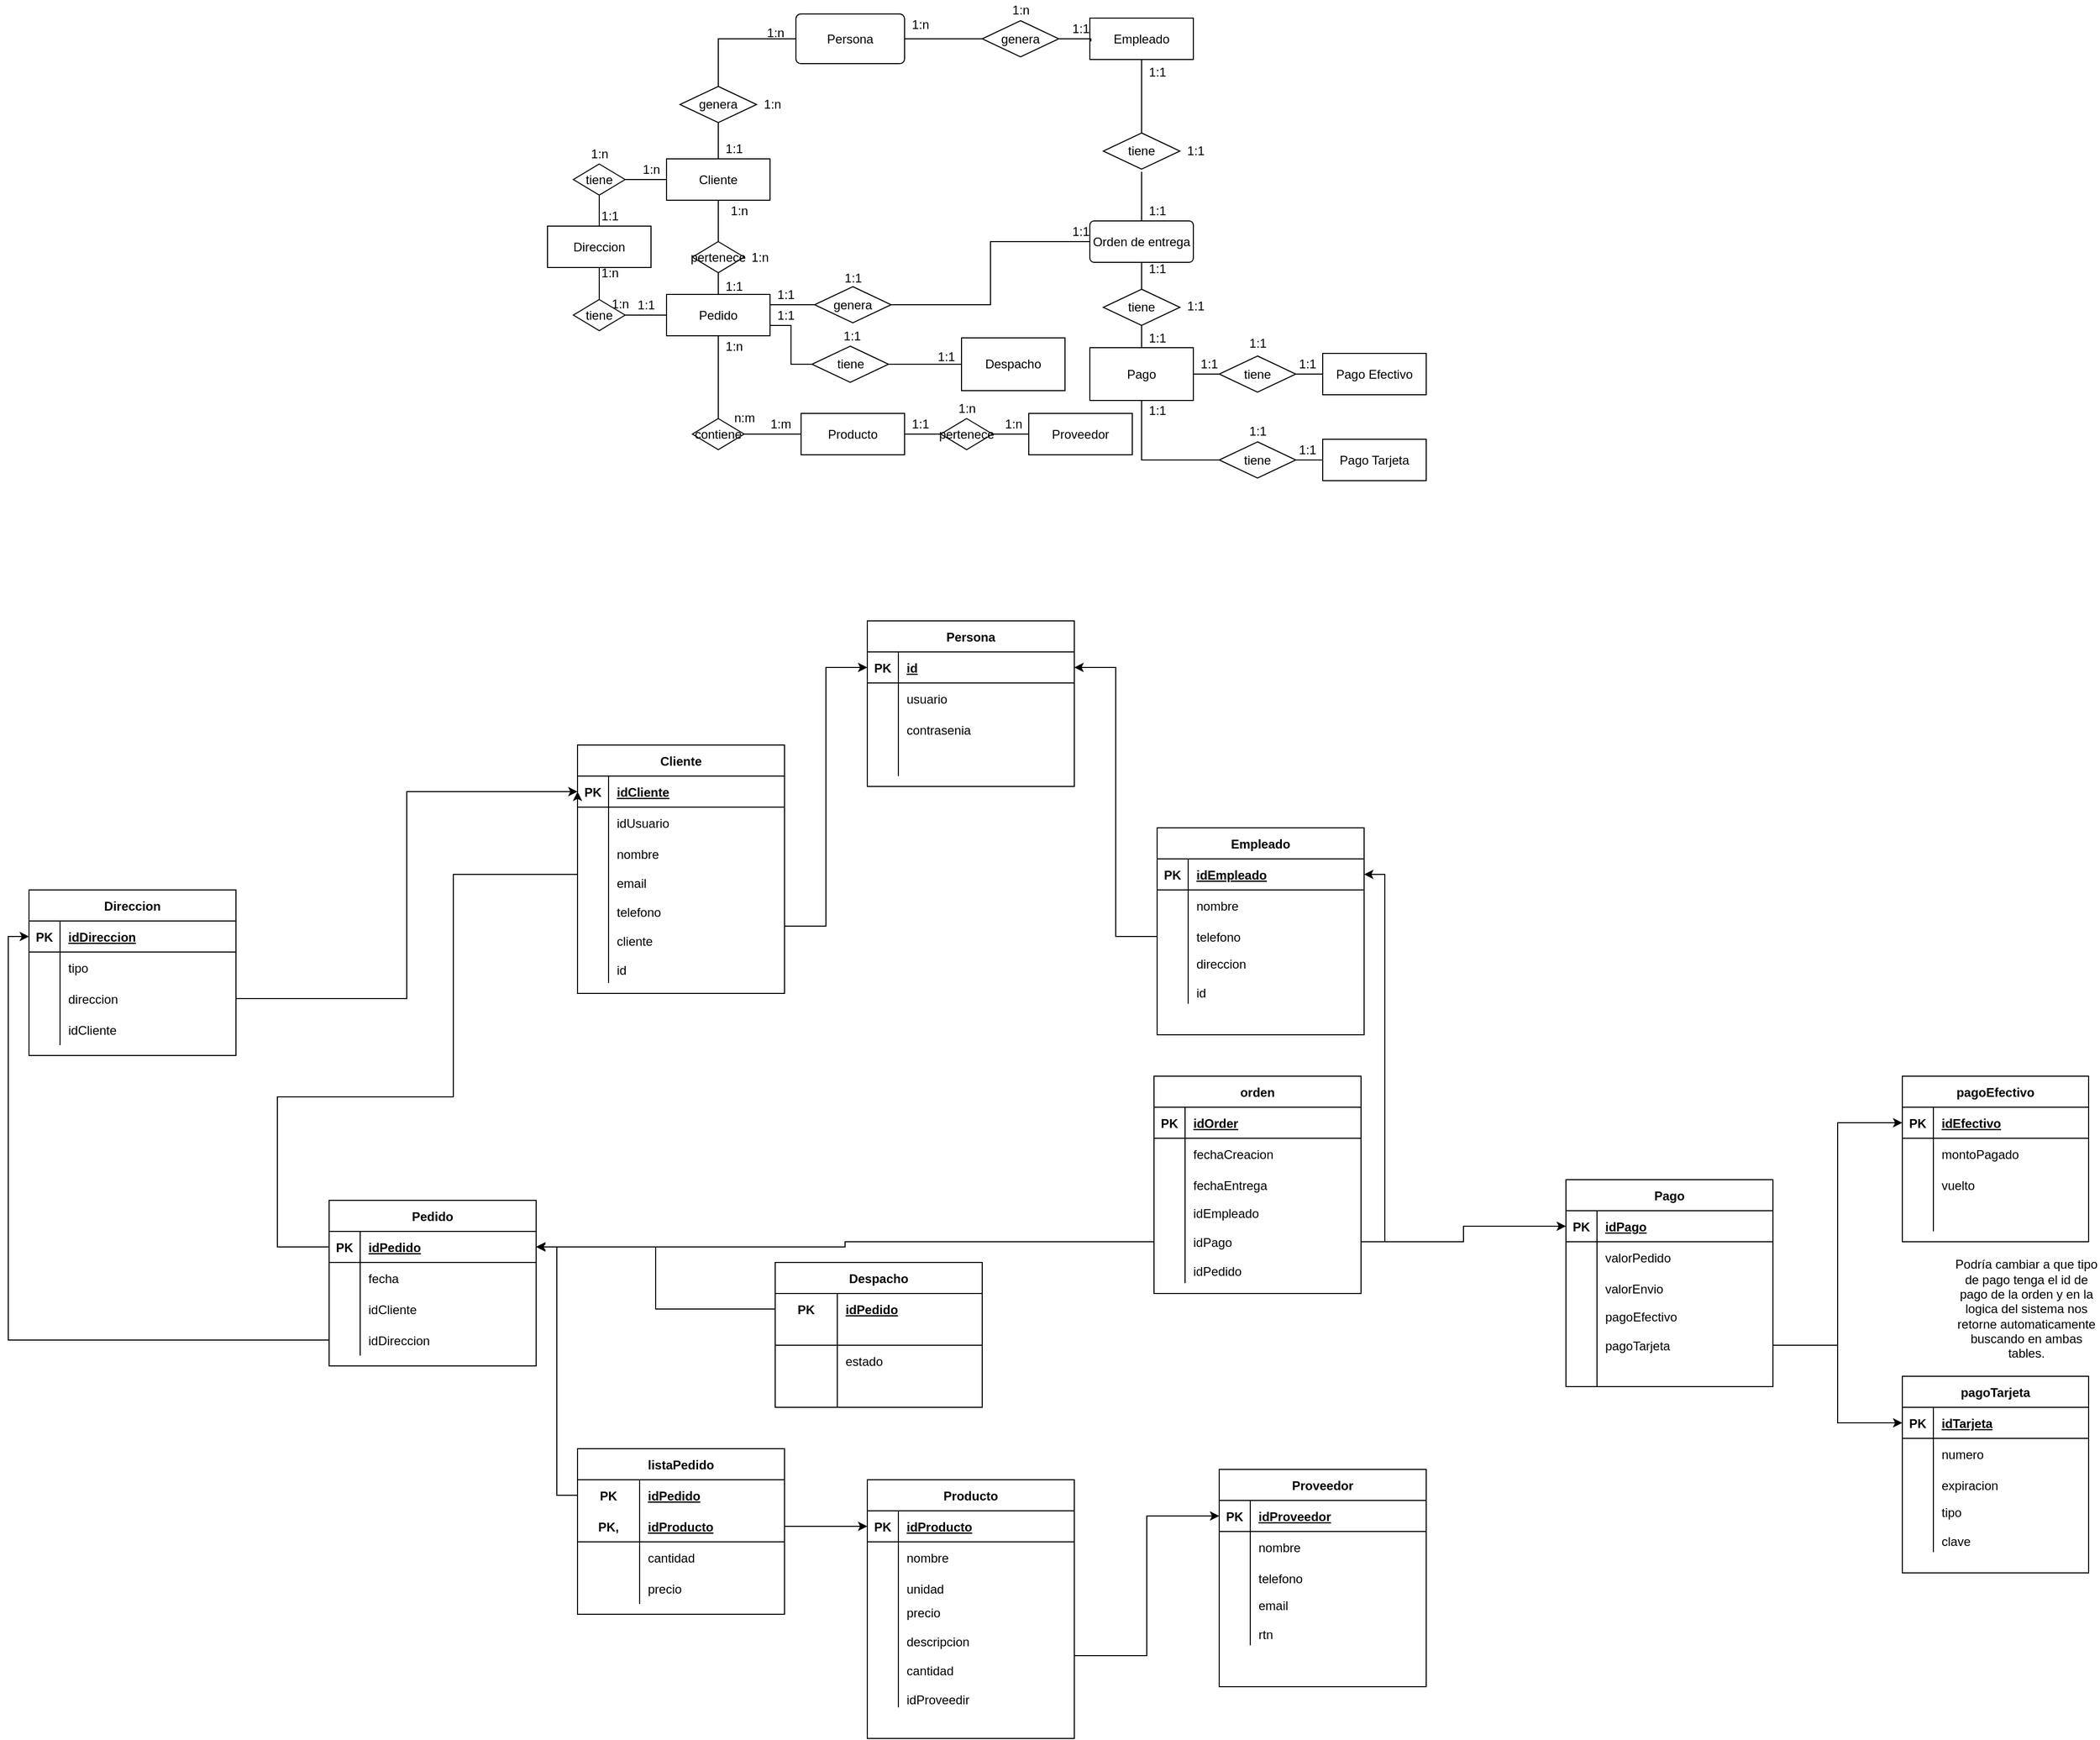 <mxfile version="13.3.5" type="device"><diagram id="v6bPr9pT5KRf7iARPHKZ" name="Page-1"><mxGraphModel dx="6538" dy="3448" grid="1" gridSize="10" guides="1" tooltips="1" connect="1" arrows="1" fold="1" page="1" pageScale="1" pageWidth="850" pageHeight="1100" math="0" shadow="0"><root><mxCell id="0"/><mxCell id="1" parent="0"/><mxCell id="Ozv33gPDVesl0qiJl5PW-37" style="edgeStyle=orthogonalEdgeStyle;rounded=0;orthogonalLoop=1;jettySize=auto;html=1;entryX=0.5;entryY=0;entryDx=0;entryDy=0;endArrow=none;endFill=0;" parent="1" source="Ozv33gPDVesl0qiJl5PW-1" target="Ozv33gPDVesl0qiJl5PW-36" edge="1"><mxGeometry relative="1" as="geometry"/></mxCell><mxCell id="Ozv33gPDVesl0qiJl5PW-1" value="Cliente" style="whiteSpace=wrap;html=1;align=center;" parent="1" vertex="1"><mxGeometry x="126" y="523.5" width="100" height="40" as="geometry"/></mxCell><mxCell id="Ozv33gPDVesl0qiJl5PW-2" value="Direccion&lt;br&gt;" style="whiteSpace=wrap;html=1;align=center;" parent="1" vertex="1"><mxGeometry x="11" y="588.5" width="100" height="40" as="geometry"/></mxCell><mxCell id="Ozv33gPDVesl0qiJl5PW-50" style="edgeStyle=orthogonalEdgeStyle;rounded=0;orthogonalLoop=1;jettySize=auto;html=1;endArrow=none;endFill=0;" parent="1" source="Ozv33gPDVesl0qiJl5PW-3" target="Ozv33gPDVesl0qiJl5PW-2" edge="1"><mxGeometry relative="1" as="geometry"/></mxCell><mxCell id="Ozv33gPDVesl0qiJl5PW-51" style="edgeStyle=orthogonalEdgeStyle;rounded=0;orthogonalLoop=1;jettySize=auto;html=1;endArrow=none;endFill=0;" parent="1" source="Ozv33gPDVesl0qiJl5PW-3" target="Ozv33gPDVesl0qiJl5PW-1" edge="1"><mxGeometry relative="1" as="geometry"/></mxCell><mxCell id="Ozv33gPDVesl0qiJl5PW-3" value="tiene" style="shape=rhombus;perimeter=rhombusPerimeter;whiteSpace=wrap;html=1;align=center;" parent="1" vertex="1"><mxGeometry x="36" y="528.5" width="50" height="30" as="geometry"/></mxCell><mxCell id="Ozv33gPDVesl0qiJl5PW-14" value="1:n" style="text;html=1;align=center;verticalAlign=middle;resizable=0;points=[];autosize=1;" parent="1" vertex="1"><mxGeometry x="96" y="523.5" width="30" height="20" as="geometry"/></mxCell><mxCell id="Ozv33gPDVesl0qiJl5PW-15" value="1:1" style="text;html=1;align=center;verticalAlign=middle;resizable=0;points=[];autosize=1;" parent="1" vertex="1"><mxGeometry x="56" y="568.5" width="30" height="20" as="geometry"/></mxCell><mxCell id="Ozv33gPDVesl0qiJl5PW-20" value="1:n" style="text;html=1;align=center;verticalAlign=middle;resizable=0;points=[];autosize=1;" parent="1" vertex="1"><mxGeometry x="46" y="508.5" width="30" height="20" as="geometry"/></mxCell><mxCell id="Ozv33gPDVesl0qiJl5PW-30" style="edgeStyle=orthogonalEdgeStyle;rounded=0;orthogonalLoop=1;jettySize=auto;html=1;entryX=0;entryY=0.5;entryDx=0;entryDy=0;endArrow=none;endFill=0;" parent="1" source="Ozv33gPDVesl0qiJl5PW-26" target="Ozv33gPDVesl0qiJl5PW-28" edge="1"><mxGeometry relative="1" as="geometry"/></mxCell><mxCell id="Ozv33gPDVesl0qiJl5PW-43" style="edgeStyle=orthogonalEdgeStyle;rounded=0;orthogonalLoop=1;jettySize=auto;html=1;entryX=1;entryY=0.5;entryDx=0;entryDy=0;endArrow=none;endFill=0;" parent="1" source="Ozv33gPDVesl0qiJl5PW-26" target="Ozv33gPDVesl0qiJl5PW-42" edge="1"><mxGeometry relative="1" as="geometry"/></mxCell><mxCell id="Ozv33gPDVesl0qiJl5PW-26" value="Producto" style="whiteSpace=wrap;html=1;align=center;" parent="1" vertex="1"><mxGeometry x="256" y="769.5" width="100" height="40" as="geometry"/></mxCell><mxCell id="Ozv33gPDVesl0qiJl5PW-27" value="Proveedor" style="whiteSpace=wrap;html=1;align=center;" parent="1" vertex="1"><mxGeometry x="476" y="769.5" width="100" height="40" as="geometry"/></mxCell><mxCell id="Ozv33gPDVesl0qiJl5PW-31" style="edgeStyle=orthogonalEdgeStyle;rounded=0;orthogonalLoop=1;jettySize=auto;html=1;entryX=0;entryY=0.5;entryDx=0;entryDy=0;endArrow=none;endFill=0;" parent="1" source="Ozv33gPDVesl0qiJl5PW-28" target="Ozv33gPDVesl0qiJl5PW-27" edge="1"><mxGeometry relative="1" as="geometry"/></mxCell><mxCell id="Ozv33gPDVesl0qiJl5PW-28" value="&lt;font style=&quot;font-size: 12px&quot;&gt;pertenece&lt;/font&gt;" style="shape=rhombus;perimeter=rhombusPerimeter;whiteSpace=wrap;html=1;align=center;" parent="1" vertex="1"><mxGeometry x="391" y="774.5" width="50" height="30" as="geometry"/></mxCell><mxCell id="Ozv33gPDVesl0qiJl5PW-32" value="1:1" style="text;html=1;align=center;verticalAlign=middle;resizable=0;points=[];autosize=1;" parent="1" vertex="1"><mxGeometry x="356" y="769.5" width="30" height="20" as="geometry"/></mxCell><mxCell id="Ozv33gPDVesl0qiJl5PW-33" value="1:n" style="text;html=1;align=center;verticalAlign=middle;resizable=0;points=[];autosize=1;" parent="1" vertex="1"><mxGeometry x="446" y="769.5" width="30" height="20" as="geometry"/></mxCell><mxCell id="Ozv33gPDVesl0qiJl5PW-34" value="1:n" style="text;html=1;align=center;verticalAlign=middle;resizable=0;points=[];autosize=1;" parent="1" vertex="1"><mxGeometry x="401" y="754.5" width="30" height="20" as="geometry"/></mxCell><mxCell id="foDi1s4z_PkL7AW9L-05-2" style="edgeStyle=orthogonalEdgeStyle;rounded=0;orthogonalLoop=1;jettySize=auto;html=1;exitX=1;exitY=0.75;exitDx=0;exitDy=0;entryX=0;entryY=0.5;entryDx=0;entryDy=0;endArrow=none;endFill=0;" edge="1" parent="1" source="Ozv33gPDVesl0qiJl5PW-35" target="Ozv33gPDVesl0qiJl5PW-64"><mxGeometry relative="1" as="geometry"/></mxCell><mxCell id="foDi1s4z_PkL7AW9L-05-4" style="edgeStyle=orthogonalEdgeStyle;rounded=0;orthogonalLoop=1;jettySize=auto;html=1;exitX=1;exitY=0.25;exitDx=0;exitDy=0;entryX=0;entryY=0.5;entryDx=0;entryDy=0;endArrow=none;endFill=0;" edge="1" parent="1" source="Ozv33gPDVesl0qiJl5PW-35" target="Ozv33gPDVesl0qiJl5PW-94"><mxGeometry relative="1" as="geometry"/></mxCell><mxCell id="Ozv33gPDVesl0qiJl5PW-35" value="Pedido" style="whiteSpace=wrap;html=1;align=center;" parent="1" vertex="1"><mxGeometry x="126" y="654.5" width="100" height="40" as="geometry"/></mxCell><mxCell id="Ozv33gPDVesl0qiJl5PW-38" style="edgeStyle=orthogonalEdgeStyle;rounded=0;orthogonalLoop=1;jettySize=auto;html=1;entryX=0.5;entryY=0;entryDx=0;entryDy=0;endArrow=none;endFill=0;" parent="1" source="Ozv33gPDVesl0qiJl5PW-36" target="Ozv33gPDVesl0qiJl5PW-35" edge="1"><mxGeometry relative="1" as="geometry"/></mxCell><mxCell id="Ozv33gPDVesl0qiJl5PW-36" value="&lt;font style=&quot;font-size: 12px&quot;&gt;pertenece&lt;/font&gt;" style="shape=rhombus;perimeter=rhombusPerimeter;whiteSpace=wrap;html=1;align=center;" parent="1" vertex="1"><mxGeometry x="151" y="603.5" width="50" height="30" as="geometry"/></mxCell><mxCell id="Ozv33gPDVesl0qiJl5PW-39" value="1:n" style="text;html=1;align=center;verticalAlign=middle;resizable=0;points=[];autosize=1;" parent="1" vertex="1"><mxGeometry x="181" y="563.5" width="30" height="20" as="geometry"/></mxCell><mxCell id="Ozv33gPDVesl0qiJl5PW-40" value="1:1" style="text;html=1;align=center;verticalAlign=middle;resizable=0;points=[];autosize=1;" parent="1" vertex="1"><mxGeometry x="176" y="637" width="30" height="20" as="geometry"/></mxCell><mxCell id="Ozv33gPDVesl0qiJl5PW-41" value="1:n" style="text;html=1;align=center;verticalAlign=middle;resizable=0;points=[];autosize=1;" parent="1" vertex="1"><mxGeometry x="201" y="608.5" width="30" height="20" as="geometry"/></mxCell><mxCell id="Ozv33gPDVesl0qiJl5PW-44" value="" style="edgeStyle=orthogonalEdgeStyle;rounded=0;orthogonalLoop=1;jettySize=auto;html=1;endArrow=none;endFill=0;" parent="1" source="Ozv33gPDVesl0qiJl5PW-42" target="Ozv33gPDVesl0qiJl5PW-35" edge="1"><mxGeometry relative="1" as="geometry"/></mxCell><mxCell id="Ozv33gPDVesl0qiJl5PW-42" value="contiene" style="shape=rhombus;perimeter=rhombusPerimeter;whiteSpace=wrap;html=1;align=center;" parent="1" vertex="1"><mxGeometry x="151" y="774.5" width="50" height="30" as="geometry"/></mxCell><mxCell id="Ozv33gPDVesl0qiJl5PW-46" value="1:n" style="text;html=1;align=center;verticalAlign=middle;resizable=0;points=[];autosize=1;" parent="1" vertex="1"><mxGeometry x="176" y="694.5" width="30" height="20" as="geometry"/></mxCell><mxCell id="Ozv33gPDVesl0qiJl5PW-47" value="1:m" style="text;html=1;align=center;verticalAlign=middle;resizable=0;points=[];autosize=1;" parent="1" vertex="1"><mxGeometry x="216" y="769.5" width="40" height="20" as="geometry"/></mxCell><mxCell id="Ozv33gPDVesl0qiJl5PW-48" value="n:m" style="text;html=1;align=center;verticalAlign=middle;resizable=0;points=[];autosize=1;" parent="1" vertex="1"><mxGeometry x="181" y="763.5" width="40" height="20" as="geometry"/></mxCell><mxCell id="Ozv33gPDVesl0qiJl5PW-54" style="edgeStyle=orthogonalEdgeStyle;rounded=0;orthogonalLoop=1;jettySize=auto;html=1;endArrow=none;endFill=0;" parent="1" source="Ozv33gPDVesl0qiJl5PW-53" target="Ozv33gPDVesl0qiJl5PW-35" edge="1"><mxGeometry relative="1" as="geometry"/></mxCell><mxCell id="Ozv33gPDVesl0qiJl5PW-55" style="edgeStyle=orthogonalEdgeStyle;rounded=0;orthogonalLoop=1;jettySize=auto;html=1;entryX=0.5;entryY=1;entryDx=0;entryDy=0;endArrow=none;endFill=0;" parent="1" source="Ozv33gPDVesl0qiJl5PW-53" target="Ozv33gPDVesl0qiJl5PW-2" edge="1"><mxGeometry relative="1" as="geometry"/></mxCell><mxCell id="Ozv33gPDVesl0qiJl5PW-53" value="tiene" style="shape=rhombus;perimeter=rhombusPerimeter;whiteSpace=wrap;html=1;align=center;" parent="1" vertex="1"><mxGeometry x="36" y="659.5" width="50" height="30" as="geometry"/></mxCell><mxCell id="Ozv33gPDVesl0qiJl5PW-56" value="1:1" style="text;html=1;align=center;verticalAlign=middle;resizable=0;points=[];autosize=1;" parent="1" vertex="1"><mxGeometry x="91" y="654.5" width="30" height="20" as="geometry"/></mxCell><mxCell id="Ozv33gPDVesl0qiJl5PW-57" value="1:n" style="text;html=1;align=center;verticalAlign=middle;resizable=0;points=[];autosize=1;" parent="1" vertex="1"><mxGeometry x="56" y="623.5" width="30" height="20" as="geometry"/></mxCell><mxCell id="Ozv33gPDVesl0qiJl5PW-58" value="1:n" style="text;html=1;align=center;verticalAlign=middle;resizable=0;points=[];autosize=1;" parent="1" vertex="1"><mxGeometry x="66" y="653.5" width="30" height="20" as="geometry"/></mxCell><mxCell id="Ozv33gPDVesl0qiJl5PW-108" style="edgeStyle=orthogonalEdgeStyle;rounded=0;orthogonalLoop=1;jettySize=auto;html=1;entryX=0.5;entryY=0;entryDx=0;entryDy=0;endArrow=none;endFill=0;" parent="1" source="Ozv33gPDVesl0qiJl5PW-59" target="Ozv33gPDVesl0qiJl5PW-104" edge="1"><mxGeometry relative="1" as="geometry"/></mxCell><mxCell id="Ozv33gPDVesl0qiJl5PW-59" value="Empleado" style="whiteSpace=wrap;html=1;align=center;" parent="1" vertex="1"><mxGeometry x="535" y="387.5" width="100" height="40" as="geometry"/></mxCell><mxCell id="Ozv33gPDVesl0qiJl5PW-80" style="edgeStyle=orthogonalEdgeStyle;rounded=0;orthogonalLoop=1;jettySize=auto;html=1;entryX=0.5;entryY=0;entryDx=0;entryDy=0;endArrow=none;endFill=0;" parent="1" source="Ozv33gPDVesl0qiJl5PW-60" target="Ozv33gPDVesl0qiJl5PW-77" edge="1"><mxGeometry relative="1" as="geometry"/></mxCell><mxCell id="Ozv33gPDVesl0qiJl5PW-101" style="edgeStyle=orthogonalEdgeStyle;rounded=0;orthogonalLoop=1;jettySize=auto;html=1;endArrow=none;endFill=0;" parent="1" source="Ozv33gPDVesl0qiJl5PW-60" target="Ozv33gPDVesl0qiJl5PW-78" edge="1"><mxGeometry relative="1" as="geometry"/></mxCell><mxCell id="Ozv33gPDVesl0qiJl5PW-60" value="Persona" style="rounded=1;arcSize=10;whiteSpace=wrap;html=1;align=center;" parent="1" vertex="1"><mxGeometry x="251" y="383.5" width="105" height="48" as="geometry"/></mxCell><mxCell id="Ozv33gPDVesl0qiJl5PW-61" value="Despacho" style="whiteSpace=wrap;html=1;align=center;" parent="1" vertex="1"><mxGeometry x="411" y="696.5" width="100" height="51" as="geometry"/></mxCell><mxCell id="foDi1s4z_PkL7AW9L-05-1" style="edgeStyle=orthogonalEdgeStyle;rounded=0;orthogonalLoop=1;jettySize=auto;html=1;entryX=0;entryY=0.5;entryDx=0;entryDy=0;endArrow=none;endFill=0;" edge="1" parent="1" source="Ozv33gPDVesl0qiJl5PW-64" target="Ozv33gPDVesl0qiJl5PW-61"><mxGeometry relative="1" as="geometry"/></mxCell><mxCell id="Ozv33gPDVesl0qiJl5PW-64" value="tiene" style="shape=rhombus;perimeter=rhombusPerimeter;whiteSpace=wrap;html=1;align=center;" parent="1" vertex="1"><mxGeometry x="266.5" y="704.5" width="74" height="35" as="geometry"/></mxCell><mxCell id="Ozv33gPDVesl0qiJl5PW-70" value="1:1" style="text;html=1;align=center;verticalAlign=middle;resizable=0;points=[];autosize=1;" parent="1" vertex="1"><mxGeometry x="226" y="664.5" width="30" height="20" as="geometry"/></mxCell><mxCell id="Ozv33gPDVesl0qiJl5PW-71" value="1:1" style="text;html=1;align=center;verticalAlign=middle;resizable=0;points=[];autosize=1;" parent="1" vertex="1"><mxGeometry x="381" y="704.5" width="30" height="20" as="geometry"/></mxCell><mxCell id="Ozv33gPDVesl0qiJl5PW-72" value="1:1" style="text;html=1;align=center;verticalAlign=middle;resizable=0;points=[];autosize=1;" parent="1" vertex="1"><mxGeometry x="290" y="684.5" width="30" height="20" as="geometry"/></mxCell><mxCell id="Ozv33gPDVesl0qiJl5PW-81" style="edgeStyle=orthogonalEdgeStyle;rounded=0;orthogonalLoop=1;jettySize=auto;html=1;entryX=0.5;entryY=0;entryDx=0;entryDy=0;endArrow=none;endFill=0;" parent="1" source="Ozv33gPDVesl0qiJl5PW-77" target="Ozv33gPDVesl0qiJl5PW-1" edge="1"><mxGeometry relative="1" as="geometry"/></mxCell><mxCell id="Ozv33gPDVesl0qiJl5PW-77" value="genera" style="shape=rhombus;perimeter=rhombusPerimeter;whiteSpace=wrap;html=1;align=center;" parent="1" vertex="1"><mxGeometry x="139" y="453.5" width="74" height="35" as="geometry"/></mxCell><mxCell id="Ozv33gPDVesl0qiJl5PW-161" style="edgeStyle=orthogonalEdgeStyle;rounded=0;orthogonalLoop=1;jettySize=auto;html=1;exitX=1;exitY=0.5;exitDx=0;exitDy=0;entryX=0.01;entryY=0.563;entryDx=0;entryDy=0;entryPerimeter=0;endArrow=none;endFill=0;" parent="1" source="Ozv33gPDVesl0qiJl5PW-78" target="Ozv33gPDVesl0qiJl5PW-59" edge="1"><mxGeometry relative="1" as="geometry"/></mxCell><mxCell id="Ozv33gPDVesl0qiJl5PW-78" value="genera" style="shape=rhombus;perimeter=rhombusPerimeter;whiteSpace=wrap;html=1;align=center;" parent="1" vertex="1"><mxGeometry x="431" y="390" width="74" height="35" as="geometry"/></mxCell><mxCell id="Ozv33gPDVesl0qiJl5PW-83" value="1:n" style="text;html=1;align=center;verticalAlign=middle;resizable=0;points=[];autosize=1;" parent="1" vertex="1"><mxGeometry x="216" y="391.5" width="30" height="20" as="geometry"/></mxCell><mxCell id="Ozv33gPDVesl0qiJl5PW-84" value="1:n" style="text;html=1;align=center;verticalAlign=middle;resizable=0;points=[];autosize=1;" parent="1" vertex="1"><mxGeometry x="356" y="383.5" width="30" height="20" as="geometry"/></mxCell><mxCell id="Ozv33gPDVesl0qiJl5PW-85" value="1:1" style="text;html=1;align=center;verticalAlign=middle;resizable=0;points=[];autosize=1;" parent="1" vertex="1"><mxGeometry x="511" y="387.5" width="30" height="20" as="geometry"/></mxCell><mxCell id="Ozv33gPDVesl0qiJl5PW-86" value="1:1" style="text;html=1;align=center;verticalAlign=middle;resizable=0;points=[];autosize=1;" parent="1" vertex="1"><mxGeometry x="176" y="503.5" width="30" height="20" as="geometry"/></mxCell><mxCell id="Ozv33gPDVesl0qiJl5PW-87" value="1:n" style="text;html=1;align=center;verticalAlign=middle;resizable=0;points=[];autosize=1;" parent="1" vertex="1"><mxGeometry x="453" y="370" width="30" height="20" as="geometry"/></mxCell><mxCell id="Ozv33gPDVesl0qiJl5PW-88" value="1:n" style="text;html=1;align=center;verticalAlign=middle;resizable=0;points=[];autosize=1;" parent="1" vertex="1"><mxGeometry x="213" y="461" width="30" height="20" as="geometry"/></mxCell><mxCell id="Ozv33gPDVesl0qiJl5PW-121" style="edgeStyle=orthogonalEdgeStyle;rounded=0;orthogonalLoop=1;jettySize=auto;html=1;endArrow=none;endFill=0;" parent="1" source="Ozv33gPDVesl0qiJl5PW-93" edge="1"><mxGeometry relative="1" as="geometry"><mxPoint x="585" y="536" as="targetPoint"/></mxGeometry></mxCell><mxCell id="Ozv33gPDVesl0qiJl5PW-93" value="Orden de entrega" style="rounded=1;arcSize=10;whiteSpace=wrap;html=1;align=center;" parent="1" vertex="1"><mxGeometry x="535" y="583.5" width="100" height="40" as="geometry"/></mxCell><mxCell id="Ozv33gPDVesl0qiJl5PW-162" style="edgeStyle=orthogonalEdgeStyle;rounded=0;orthogonalLoop=1;jettySize=auto;html=1;exitX=1;exitY=0.5;exitDx=0;exitDy=0;entryX=0;entryY=0.5;entryDx=0;entryDy=0;endArrow=none;endFill=0;" parent="1" source="Ozv33gPDVesl0qiJl5PW-94" target="Ozv33gPDVesl0qiJl5PW-93" edge="1"><mxGeometry relative="1" as="geometry"/></mxCell><mxCell id="Ozv33gPDVesl0qiJl5PW-94" value="genera" style="shape=rhombus;perimeter=rhombusPerimeter;whiteSpace=wrap;html=1;align=center;" parent="1" vertex="1"><mxGeometry x="269" y="647" width="74" height="35" as="geometry"/></mxCell><mxCell id="Ozv33gPDVesl0qiJl5PW-104" value="tiene" style="shape=rhombus;perimeter=rhombusPerimeter;whiteSpace=wrap;html=1;align=center;" parent="1" vertex="1"><mxGeometry x="548" y="498.5" width="74" height="35" as="geometry"/></mxCell><mxCell id="Ozv33gPDVesl0qiJl5PW-110" value="1:1" style="text;html=1;align=center;verticalAlign=middle;resizable=0;points=[];autosize=1;" parent="1" vertex="1"><mxGeometry x="226" y="644.5" width="30" height="20" as="geometry"/></mxCell><mxCell id="Ozv33gPDVesl0qiJl5PW-111" value="1:1" style="text;html=1;align=center;verticalAlign=middle;resizable=0;points=[];autosize=1;" parent="1" vertex="1"><mxGeometry x="585" y="563.5" width="30" height="20" as="geometry"/></mxCell><mxCell id="Ozv33gPDVesl0qiJl5PW-112" value="1:1" style="text;html=1;align=center;verticalAlign=middle;resizable=0;points=[];autosize=1;" parent="1" vertex="1"><mxGeometry x="291" y="628.5" width="30" height="20" as="geometry"/></mxCell><mxCell id="Ozv33gPDVesl0qiJl5PW-113" value="1:1" style="text;html=1;align=center;verticalAlign=middle;resizable=0;points=[];autosize=1;" parent="1" vertex="1"><mxGeometry x="585" y="430" width="30" height="20" as="geometry"/></mxCell><mxCell id="Ozv33gPDVesl0qiJl5PW-114" value="1:1" style="text;html=1;align=center;verticalAlign=middle;resizable=0;points=[];autosize=1;" parent="1" vertex="1"><mxGeometry x="511" y="583.5" width="30" height="20" as="geometry"/></mxCell><mxCell id="Ozv33gPDVesl0qiJl5PW-115" value="1:1" style="text;html=1;align=center;verticalAlign=middle;resizable=0;points=[];autosize=1;" parent="1" vertex="1"><mxGeometry x="622" y="506" width="30" height="20" as="geometry"/></mxCell><mxCell id="Ozv33gPDVesl0qiJl5PW-122" style="edgeStyle=orthogonalEdgeStyle;rounded=0;orthogonalLoop=1;jettySize=auto;html=1;entryX=0.5;entryY=1;entryDx=0;entryDy=0;endArrow=none;endFill=0;" parent="1" source="Ozv33gPDVesl0qiJl5PW-123" target="Ozv33gPDVesl0qiJl5PW-93" edge="1"><mxGeometry relative="1" as="geometry"/></mxCell><mxCell id="Ozv33gPDVesl0qiJl5PW-119" value="Pago" style="whiteSpace=wrap;html=1;align=center;" parent="1" vertex="1"><mxGeometry x="535" y="706" width="100" height="51" as="geometry"/></mxCell><mxCell id="Ozv33gPDVesl0qiJl5PW-131" style="edgeStyle=orthogonalEdgeStyle;rounded=0;orthogonalLoop=1;jettySize=auto;html=1;exitX=0.5;exitY=1;exitDx=0;exitDy=0;entryX=0.5;entryY=0;entryDx=0;entryDy=0;endArrow=none;endFill=0;" parent="1" source="Ozv33gPDVesl0qiJl5PW-123" target="Ozv33gPDVesl0qiJl5PW-119" edge="1"><mxGeometry relative="1" as="geometry"/></mxCell><mxCell id="Ozv33gPDVesl0qiJl5PW-123" value="tiene" style="shape=rhombus;perimeter=rhombusPerimeter;whiteSpace=wrap;html=1;align=center;" parent="1" vertex="1"><mxGeometry x="548" y="649.5" width="74" height="35" as="geometry"/></mxCell><mxCell id="Ozv33gPDVesl0qiJl5PW-125" value="1:1" style="text;html=1;align=center;verticalAlign=middle;resizable=0;points=[];autosize=1;" parent="1" vertex="1"><mxGeometry x="585" y="619.5" width="30" height="20" as="geometry"/></mxCell><mxCell id="Ozv33gPDVesl0qiJl5PW-126" value="1:1" style="text;html=1;align=center;verticalAlign=middle;resizable=0;points=[];autosize=1;" parent="1" vertex="1"><mxGeometry x="585" y="687" width="30" height="20" as="geometry"/></mxCell><mxCell id="Ozv33gPDVesl0qiJl5PW-127" value="1:1" style="text;html=1;align=center;verticalAlign=middle;resizable=0;points=[];autosize=1;" parent="1" vertex="1"><mxGeometry x="622" y="656" width="30" height="20" as="geometry"/></mxCell><mxCell id="Ozv33gPDVesl0qiJl5PW-149" style="edgeStyle=orthogonalEdgeStyle;rounded=0;orthogonalLoop=1;jettySize=auto;html=1;exitX=0;exitY=0.5;exitDx=0;exitDy=0;entryX=1;entryY=0.5;entryDx=0;entryDy=0;endArrow=none;endFill=0;" parent="1" source="Ozv33gPDVesl0qiJl5PW-145" target="Ozv33gPDVesl0qiJl5PW-147" edge="1"><mxGeometry relative="1" as="geometry"/></mxCell><mxCell id="Ozv33gPDVesl0qiJl5PW-145" value="Pago Efectivo" style="whiteSpace=wrap;html=1;align=center;" parent="1" vertex="1"><mxGeometry x="760" y="711.5" width="100" height="40" as="geometry"/></mxCell><mxCell id="Ozv33gPDVesl0qiJl5PW-151" style="edgeStyle=orthogonalEdgeStyle;rounded=0;orthogonalLoop=1;jettySize=auto;html=1;exitX=0;exitY=0.5;exitDx=0;exitDy=0;entryX=1;entryY=0.5;entryDx=0;entryDy=0;endArrow=none;endFill=0;" parent="1" source="Ozv33gPDVesl0qiJl5PW-146" target="Ozv33gPDVesl0qiJl5PW-148" edge="1"><mxGeometry relative="1" as="geometry"><Array as="points"><mxPoint x="790" y="814.5"/></Array></mxGeometry></mxCell><mxCell id="Ozv33gPDVesl0qiJl5PW-146" value="Pago Tarjeta" style="whiteSpace=wrap;html=1;align=center;" parent="1" vertex="1"><mxGeometry x="760" y="794.5" width="100" height="40" as="geometry"/></mxCell><mxCell id="Ozv33gPDVesl0qiJl5PW-154" style="edgeStyle=orthogonalEdgeStyle;rounded=0;orthogonalLoop=1;jettySize=auto;html=1;exitX=0;exitY=0.5;exitDx=0;exitDy=0;entryX=1;entryY=0.5;entryDx=0;entryDy=0;endArrow=none;endFill=0;" parent="1" source="Ozv33gPDVesl0qiJl5PW-147" target="Ozv33gPDVesl0qiJl5PW-119" edge="1"><mxGeometry relative="1" as="geometry"/></mxCell><mxCell id="Ozv33gPDVesl0qiJl5PW-147" value="tiene" style="shape=rhombus;perimeter=rhombusPerimeter;whiteSpace=wrap;html=1;align=center;" parent="1" vertex="1"><mxGeometry x="660" y="714" width="74" height="35" as="geometry"/></mxCell><mxCell id="Ozv33gPDVesl0qiJl5PW-153" style="edgeStyle=orthogonalEdgeStyle;rounded=0;orthogonalLoop=1;jettySize=auto;html=1;exitX=0;exitY=0.5;exitDx=0;exitDy=0;entryX=0.5;entryY=1;entryDx=0;entryDy=0;endArrow=none;endFill=0;" parent="1" source="Ozv33gPDVesl0qiJl5PW-148" target="Ozv33gPDVesl0qiJl5PW-119" edge="1"><mxGeometry relative="1" as="geometry"/></mxCell><mxCell id="Ozv33gPDVesl0qiJl5PW-148" value="tiene" style="shape=rhombus;perimeter=rhombusPerimeter;whiteSpace=wrap;html=1;align=center;" parent="1" vertex="1"><mxGeometry x="660" y="797" width="74" height="35" as="geometry"/></mxCell><mxCell id="Ozv33gPDVesl0qiJl5PW-155" value="1:1" style="text;html=1;align=center;verticalAlign=middle;resizable=0;points=[];autosize=1;" parent="1" vertex="1"><mxGeometry x="635" y="711.5" width="30" height="20" as="geometry"/></mxCell><mxCell id="Ozv33gPDVesl0qiJl5PW-156" value="1:1" style="text;html=1;align=center;verticalAlign=middle;resizable=0;points=[];autosize=1;" parent="1" vertex="1"><mxGeometry x="682" y="691.5" width="30" height="20" as="geometry"/></mxCell><mxCell id="Ozv33gPDVesl0qiJl5PW-157" value="1:1" style="text;html=1;align=center;verticalAlign=middle;resizable=0;points=[];autosize=1;" parent="1" vertex="1"><mxGeometry x="730" y="711.5" width="30" height="20" as="geometry"/></mxCell><mxCell id="Ozv33gPDVesl0qiJl5PW-158" value="1:1" style="text;html=1;align=center;verticalAlign=middle;resizable=0;points=[];autosize=1;" parent="1" vertex="1"><mxGeometry x="730" y="794.5" width="30" height="20" as="geometry"/></mxCell><mxCell id="Ozv33gPDVesl0qiJl5PW-159" value="1:1" style="text;html=1;align=center;verticalAlign=middle;resizable=0;points=[];autosize=1;" parent="1" vertex="1"><mxGeometry x="682" y="777" width="30" height="20" as="geometry"/></mxCell><mxCell id="Ozv33gPDVesl0qiJl5PW-160" value="1:1" style="text;html=1;align=center;verticalAlign=middle;resizable=0;points=[];autosize=1;" parent="1" vertex="1"><mxGeometry x="585" y="757" width="30" height="20" as="geometry"/></mxCell><mxCell id="IDxZtGA0aqQTtNQiY8-h-183" style="edgeStyle=orthogonalEdgeStyle;rounded=0;orthogonalLoop=1;jettySize=auto;html=1;exitX=0;exitY=0.5;exitDx=0;exitDy=0;entryX=1;entryY=0.5;entryDx=0;entryDy=0;" parent="1" source="IDxZtGA0aqQTtNQiY8-h-191" target="IDxZtGA0aqQTtNQiY8-h-340" edge="1"><mxGeometry relative="1" as="geometry"/></mxCell><mxCell id="IDxZtGA0aqQTtNQiY8-h-197" style="edgeStyle=orthogonalEdgeStyle;rounded=0;orthogonalLoop=1;jettySize=auto;html=1;exitX=1;exitY=0.5;exitDx=0;exitDy=0;entryX=0;entryY=0.5;entryDx=0;entryDy=0;" parent="1" source="IDxZtGA0aqQTtNQiY8-h-205" target="IDxZtGA0aqQTtNQiY8-h-353" edge="1"><mxGeometry relative="1" as="geometry"/></mxCell><mxCell id="IDxZtGA0aqQTtNQiY8-h-250" style="edgeStyle=orthogonalEdgeStyle;rounded=0;orthogonalLoop=1;jettySize=auto;html=1;exitX=1;exitY=0.5;exitDx=0;exitDy=0;entryX=0;entryY=0.5;entryDx=0;entryDy=0;" parent="1" source="IDxZtGA0aqQTtNQiY8-h-228" target="IDxZtGA0aqQTtNQiY8-h-281" edge="1"><mxGeometry relative="1" as="geometry"/></mxCell><mxCell id="IDxZtGA0aqQTtNQiY8-h-251" style="edgeStyle=orthogonalEdgeStyle;rounded=0;orthogonalLoop=1;jettySize=auto;html=1;exitX=0;exitY=0.5;exitDx=0;exitDy=0;entryX=0;entryY=0.5;entryDx=0;entryDy=0;" parent="1" source="IDxZtGA0aqQTtNQiY8-h-247" target="IDxZtGA0aqQTtNQiY8-h-199" edge="1"><mxGeometry relative="1" as="geometry"/></mxCell><mxCell id="IDxZtGA0aqQTtNQiY8-h-252" style="edgeStyle=orthogonalEdgeStyle;rounded=0;orthogonalLoop=1;jettySize=auto;html=1;exitX=0;exitY=0.5;exitDx=0;exitDy=0;entryX=1;entryY=0.5;entryDx=0;entryDy=0;" parent="1" source="IDxZtGA0aqQTtNQiY8-h-225" target="IDxZtGA0aqQTtNQiY8-h-238" edge="1"><mxGeometry relative="1" as="geometry"/></mxCell><mxCell id="IDxZtGA0aqQTtNQiY8-h-253" style="edgeStyle=orthogonalEdgeStyle;rounded=0;orthogonalLoop=1;jettySize=auto;html=1;exitX=0;exitY=0.5;exitDx=0;exitDy=0;entryX=0;entryY=0.5;entryDx=0;entryDy=0;" parent="1" source="IDxZtGA0aqQTtNQiY8-h-238" target="IDxZtGA0aqQTtNQiY8-h-353" edge="1"><mxGeometry relative="1" as="geometry"><Array as="points"><mxPoint x="-250" y="1575"/><mxPoint x="-250" y="1430"/><mxPoint x="-80" y="1430"/><mxPoint x="-80" y="1215"/></Array></mxGeometry></mxCell><mxCell id="IDxZtGA0aqQTtNQiY8-h-306" style="edgeStyle=orthogonalEdgeStyle;rounded=0;orthogonalLoop=1;jettySize=auto;html=1;exitX=1;exitY=0.5;exitDx=0;exitDy=0;entryX=0;entryY=0.5;entryDx=0;entryDy=0;" parent="1" source="IDxZtGA0aqQTtNQiY8-h-290" target="IDxZtGA0aqQTtNQiY8-h-294" edge="1"><mxGeometry relative="1" as="geometry"/></mxCell><mxCell id="IDxZtGA0aqQTtNQiY8-h-307" style="edgeStyle=orthogonalEdgeStyle;rounded=0;orthogonalLoop=1;jettySize=auto;html=1;exitX=0;exitY=0.5;exitDx=0;exitDy=0;entryX=1;entryY=0.5;entryDx=0;entryDy=0;" parent="1" source="IDxZtGA0aqQTtNQiY8-h-309" target="IDxZtGA0aqQTtNQiY8-h-238" edge="1"><mxGeometry relative="1" as="geometry"/></mxCell><mxCell id="IDxZtGA0aqQTtNQiY8-h-322" style="edgeStyle=orthogonalEdgeStyle;rounded=0;orthogonalLoop=1;jettySize=auto;html=1;exitX=1;exitY=0.5;exitDx=0;exitDy=0;entryX=1;entryY=0.5;entryDx=0;entryDy=0;" parent="1" source="IDxZtGA0aqQTtNQiY8-h-264" target="IDxZtGA0aqQTtNQiY8-h-185" edge="1"><mxGeometry relative="1" as="geometry"/></mxCell><mxCell id="IDxZtGA0aqQTtNQiY8-h-323" style="edgeStyle=orthogonalEdgeStyle;rounded=0;orthogonalLoop=1;jettySize=auto;html=1;entryX=0;entryY=0.5;entryDx=0;entryDy=0;" parent="1" source="IDxZtGA0aqQTtNQiY8-h-264" target="IDxZtGA0aqQTtNQiY8-h-212" edge="1"><mxGeometry relative="1" as="geometry"/></mxCell><mxCell id="IDxZtGA0aqQTtNQiY8-h-324" style="edgeStyle=orthogonalEdgeStyle;rounded=0;orthogonalLoop=1;jettySize=auto;html=1;entryX=0;entryY=0.5;entryDx=0;entryDy=0;" parent="1" source="IDxZtGA0aqQTtNQiY8-h-221" target="IDxZtGA0aqQTtNQiY8-h-268" edge="1"><mxGeometry relative="1" as="geometry"/></mxCell><mxCell id="IDxZtGA0aqQTtNQiY8-h-325" style="edgeStyle=orthogonalEdgeStyle;rounded=0;orthogonalLoop=1;jettySize=auto;html=1;" parent="1" source="IDxZtGA0aqQTtNQiY8-h-221" target="IDxZtGA0aqQTtNQiY8-h-327" edge="1"><mxGeometry relative="1" as="geometry"/></mxCell><mxCell id="IDxZtGA0aqQTtNQiY8-h-365" style="edgeStyle=orthogonalEdgeStyle;rounded=0;orthogonalLoop=1;jettySize=auto;html=1;" parent="1" source="IDxZtGA0aqQTtNQiY8-h-362" target="IDxZtGA0aqQTtNQiY8-h-340" edge="1"><mxGeometry relative="1" as="geometry"/></mxCell><mxCell id="IDxZtGA0aqQTtNQiY8-h-184" value="Empleado" style="shape=table;startSize=30;container=1;collapsible=1;childLayout=tableLayout;fixedRows=1;rowLines=0;fontStyle=1;align=center;resizeLast=1;" parent="1" vertex="1"><mxGeometry x="600" y="1170" width="200" height="200" as="geometry"/></mxCell><mxCell id="IDxZtGA0aqQTtNQiY8-h-185" value="" style="shape=partialRectangle;collapsible=0;dropTarget=0;pointerEvents=0;fillColor=none;top=0;left=0;bottom=1;right=0;points=[[0,0.5],[1,0.5]];portConstraint=eastwest;" parent="IDxZtGA0aqQTtNQiY8-h-184" vertex="1"><mxGeometry y="30" width="200" height="30" as="geometry"/></mxCell><mxCell id="IDxZtGA0aqQTtNQiY8-h-186" value="PK" style="shape=partialRectangle;connectable=0;fillColor=none;top=0;left=0;bottom=0;right=0;fontStyle=1;overflow=hidden;" parent="IDxZtGA0aqQTtNQiY8-h-185" vertex="1"><mxGeometry width="30" height="30" as="geometry"/></mxCell><mxCell id="IDxZtGA0aqQTtNQiY8-h-187" value="idEmpleado" style="shape=partialRectangle;connectable=0;fillColor=none;top=0;left=0;bottom=0;right=0;align=left;spacingLeft=6;fontStyle=5;overflow=hidden;" parent="IDxZtGA0aqQTtNQiY8-h-185" vertex="1"><mxGeometry x="30" width="170" height="30" as="geometry"/></mxCell><mxCell id="IDxZtGA0aqQTtNQiY8-h-188" value="" style="shape=partialRectangle;collapsible=0;dropTarget=0;pointerEvents=0;fillColor=none;top=0;left=0;bottom=0;right=0;points=[[0,0.5],[1,0.5]];portConstraint=eastwest;" parent="IDxZtGA0aqQTtNQiY8-h-184" vertex="1"><mxGeometry y="60" width="200" height="30" as="geometry"/></mxCell><mxCell id="IDxZtGA0aqQTtNQiY8-h-189" value="" style="shape=partialRectangle;connectable=0;fillColor=none;top=0;left=0;bottom=0;right=0;editable=1;overflow=hidden;" parent="IDxZtGA0aqQTtNQiY8-h-188" vertex="1"><mxGeometry width="30" height="30" as="geometry"/></mxCell><mxCell id="IDxZtGA0aqQTtNQiY8-h-190" value="nombre" style="shape=partialRectangle;connectable=0;fillColor=none;top=0;left=0;bottom=0;right=0;align=left;spacingLeft=6;overflow=hidden;" parent="IDxZtGA0aqQTtNQiY8-h-188" vertex="1"><mxGeometry x="30" width="170" height="30" as="geometry"/></mxCell><mxCell id="IDxZtGA0aqQTtNQiY8-h-191" value="" style="shape=partialRectangle;collapsible=0;dropTarget=0;pointerEvents=0;fillColor=none;top=0;left=0;bottom=0;right=0;points=[[0,0.5],[1,0.5]];portConstraint=eastwest;" parent="IDxZtGA0aqQTtNQiY8-h-184" vertex="1"><mxGeometry y="90" width="200" height="30" as="geometry"/></mxCell><mxCell id="IDxZtGA0aqQTtNQiY8-h-192" value="" style="shape=partialRectangle;connectable=0;fillColor=none;top=0;left=0;bottom=0;right=0;editable=1;overflow=hidden;" parent="IDxZtGA0aqQTtNQiY8-h-191" vertex="1"><mxGeometry width="30" height="30" as="geometry"/></mxCell><mxCell id="IDxZtGA0aqQTtNQiY8-h-193" value="telefono" style="shape=partialRectangle;connectable=0;fillColor=none;top=0;left=0;bottom=0;right=0;align=left;spacingLeft=6;overflow=hidden;" parent="IDxZtGA0aqQTtNQiY8-h-191" vertex="1"><mxGeometry x="30" width="170" height="30" as="geometry"/></mxCell><mxCell id="IDxZtGA0aqQTtNQiY8-h-194" value="" style="shape=partialRectangle;collapsible=0;dropTarget=0;pointerEvents=0;fillColor=none;top=0;left=0;bottom=0;right=0;points=[[0,0.5],[1,0.5]];portConstraint=eastwest;" parent="IDxZtGA0aqQTtNQiY8-h-184" vertex="1"><mxGeometry y="120" width="200" height="50" as="geometry"/></mxCell><mxCell id="IDxZtGA0aqQTtNQiY8-h-195" value="" style="shape=partialRectangle;connectable=0;fillColor=none;top=0;left=0;bottom=0;right=0;editable=1;overflow=hidden;" parent="IDxZtGA0aqQTtNQiY8-h-194" vertex="1"><mxGeometry width="30" height="50" as="geometry"/></mxCell><mxCell id="IDxZtGA0aqQTtNQiY8-h-196" value="direccion&#10;&#10;id" style="shape=partialRectangle;connectable=0;fillColor=none;top=0;left=0;bottom=0;right=0;align=left;spacingLeft=6;overflow=hidden;" parent="IDxZtGA0aqQTtNQiY8-h-194" vertex="1"><mxGeometry x="30" width="170" height="50" as="geometry"/></mxCell><mxCell id="IDxZtGA0aqQTtNQiY8-h-198" value="Direccion" style="shape=table;startSize=30;container=1;collapsible=1;childLayout=tableLayout;fixedRows=1;rowLines=0;fontStyle=1;align=center;resizeLast=1;" parent="1" vertex="1"><mxGeometry x="-490" y="1230" width="200" height="160" as="geometry"/></mxCell><mxCell id="IDxZtGA0aqQTtNQiY8-h-199" value="" style="shape=partialRectangle;collapsible=0;dropTarget=0;pointerEvents=0;fillColor=none;top=0;left=0;bottom=1;right=0;points=[[0,0.5],[1,0.5]];portConstraint=eastwest;" parent="IDxZtGA0aqQTtNQiY8-h-198" vertex="1"><mxGeometry y="30" width="200" height="30" as="geometry"/></mxCell><mxCell id="IDxZtGA0aqQTtNQiY8-h-200" value="PK" style="shape=partialRectangle;connectable=0;fillColor=none;top=0;left=0;bottom=0;right=0;fontStyle=1;overflow=hidden;" parent="IDxZtGA0aqQTtNQiY8-h-199" vertex="1"><mxGeometry width="30" height="30" as="geometry"/></mxCell><mxCell id="IDxZtGA0aqQTtNQiY8-h-201" value="idDireccion" style="shape=partialRectangle;connectable=0;fillColor=none;top=0;left=0;bottom=0;right=0;align=left;spacingLeft=6;fontStyle=5;overflow=hidden;" parent="IDxZtGA0aqQTtNQiY8-h-199" vertex="1"><mxGeometry x="30" width="170" height="30" as="geometry"/></mxCell><mxCell id="IDxZtGA0aqQTtNQiY8-h-202" value="" style="shape=partialRectangle;collapsible=0;dropTarget=0;pointerEvents=0;fillColor=none;top=0;left=0;bottom=0;right=0;points=[[0,0.5],[1,0.5]];portConstraint=eastwest;" parent="IDxZtGA0aqQTtNQiY8-h-198" vertex="1"><mxGeometry y="60" width="200" height="30" as="geometry"/></mxCell><mxCell id="IDxZtGA0aqQTtNQiY8-h-203" value="" style="shape=partialRectangle;connectable=0;fillColor=none;top=0;left=0;bottom=0;right=0;editable=1;overflow=hidden;" parent="IDxZtGA0aqQTtNQiY8-h-202" vertex="1"><mxGeometry width="30" height="30" as="geometry"/></mxCell><mxCell id="IDxZtGA0aqQTtNQiY8-h-204" value="tipo" style="shape=partialRectangle;connectable=0;fillColor=none;top=0;left=0;bottom=0;right=0;align=left;spacingLeft=6;overflow=hidden;" parent="IDxZtGA0aqQTtNQiY8-h-202" vertex="1"><mxGeometry x="30" width="170" height="30" as="geometry"/></mxCell><mxCell id="IDxZtGA0aqQTtNQiY8-h-205" value="" style="shape=partialRectangle;collapsible=0;dropTarget=0;pointerEvents=0;fillColor=none;top=0;left=0;bottom=0;right=0;points=[[0,0.5],[1,0.5]];portConstraint=eastwest;" parent="IDxZtGA0aqQTtNQiY8-h-198" vertex="1"><mxGeometry y="90" width="200" height="30" as="geometry"/></mxCell><mxCell id="IDxZtGA0aqQTtNQiY8-h-206" value="" style="shape=partialRectangle;connectable=0;fillColor=none;top=0;left=0;bottom=0;right=0;editable=1;overflow=hidden;" parent="IDxZtGA0aqQTtNQiY8-h-205" vertex="1"><mxGeometry width="30" height="30" as="geometry"/></mxCell><mxCell id="IDxZtGA0aqQTtNQiY8-h-207" value="direccion" style="shape=partialRectangle;connectable=0;fillColor=none;top=0;left=0;bottom=0;right=0;align=left;spacingLeft=6;overflow=hidden;" parent="IDxZtGA0aqQTtNQiY8-h-205" vertex="1"><mxGeometry x="30" width="170" height="30" as="geometry"/></mxCell><mxCell id="IDxZtGA0aqQTtNQiY8-h-208" value="" style="shape=partialRectangle;collapsible=0;dropTarget=0;pointerEvents=0;fillColor=none;top=0;left=0;bottom=0;right=0;points=[[0,0.5],[1,0.5]];portConstraint=eastwest;" parent="IDxZtGA0aqQTtNQiY8-h-198" vertex="1"><mxGeometry y="120" width="200" height="30" as="geometry"/></mxCell><mxCell id="IDxZtGA0aqQTtNQiY8-h-209" value="" style="shape=partialRectangle;connectable=0;fillColor=none;top=0;left=0;bottom=0;right=0;editable=1;overflow=hidden;" parent="IDxZtGA0aqQTtNQiY8-h-208" vertex="1"><mxGeometry width="30" height="30" as="geometry"/></mxCell><mxCell id="IDxZtGA0aqQTtNQiY8-h-210" value="idCliente" style="shape=partialRectangle;connectable=0;fillColor=none;top=0;left=0;bottom=0;right=0;align=left;spacingLeft=6;overflow=hidden;" parent="IDxZtGA0aqQTtNQiY8-h-208" vertex="1"><mxGeometry x="30" width="170" height="30" as="geometry"/></mxCell><mxCell id="IDxZtGA0aqQTtNQiY8-h-211" value="Pago" style="shape=table;startSize=30;container=1;collapsible=1;childLayout=tableLayout;fixedRows=1;rowLines=0;fontStyle=1;align=center;resizeLast=1;" parent="1" vertex="1"><mxGeometry x="995" y="1510" width="200" height="200" as="geometry"/></mxCell><mxCell id="IDxZtGA0aqQTtNQiY8-h-212" value="" style="shape=partialRectangle;collapsible=0;dropTarget=0;pointerEvents=0;fillColor=none;top=0;left=0;bottom=1;right=0;points=[[0,0.5],[1,0.5]];portConstraint=eastwest;" parent="IDxZtGA0aqQTtNQiY8-h-211" vertex="1"><mxGeometry y="30" width="200" height="30" as="geometry"/></mxCell><mxCell id="IDxZtGA0aqQTtNQiY8-h-213" value="PK" style="shape=partialRectangle;connectable=0;fillColor=none;top=0;left=0;bottom=0;right=0;fontStyle=1;overflow=hidden;" parent="IDxZtGA0aqQTtNQiY8-h-212" vertex="1"><mxGeometry width="30" height="30" as="geometry"/></mxCell><mxCell id="IDxZtGA0aqQTtNQiY8-h-214" value="idPago" style="shape=partialRectangle;connectable=0;fillColor=none;top=0;left=0;bottom=0;right=0;align=left;spacingLeft=6;fontStyle=5;overflow=hidden;" parent="IDxZtGA0aqQTtNQiY8-h-212" vertex="1"><mxGeometry x="30" width="170" height="30" as="geometry"/></mxCell><mxCell id="IDxZtGA0aqQTtNQiY8-h-215" value="" style="shape=partialRectangle;collapsible=0;dropTarget=0;pointerEvents=0;fillColor=none;top=0;left=0;bottom=0;right=0;points=[[0,0.5],[1,0.5]];portConstraint=eastwest;" parent="IDxZtGA0aqQTtNQiY8-h-211" vertex="1"><mxGeometry y="60" width="200" height="30" as="geometry"/></mxCell><mxCell id="IDxZtGA0aqQTtNQiY8-h-216" value="" style="shape=partialRectangle;connectable=0;fillColor=none;top=0;left=0;bottom=0;right=0;editable=1;overflow=hidden;" parent="IDxZtGA0aqQTtNQiY8-h-215" vertex="1"><mxGeometry width="30" height="30" as="geometry"/></mxCell><mxCell id="IDxZtGA0aqQTtNQiY8-h-217" value="valorPedido" style="shape=partialRectangle;connectable=0;fillColor=none;top=0;left=0;bottom=0;right=0;align=left;spacingLeft=6;overflow=hidden;" parent="IDxZtGA0aqQTtNQiY8-h-215" vertex="1"><mxGeometry x="30" width="170" height="30" as="geometry"/></mxCell><mxCell id="IDxZtGA0aqQTtNQiY8-h-218" value="" style="shape=partialRectangle;collapsible=0;dropTarget=0;pointerEvents=0;fillColor=none;top=0;left=0;bottom=0;right=0;points=[[0,0.5],[1,0.5]];portConstraint=eastwest;" parent="IDxZtGA0aqQTtNQiY8-h-211" vertex="1"><mxGeometry y="90" width="200" height="30" as="geometry"/></mxCell><mxCell id="IDxZtGA0aqQTtNQiY8-h-219" value="" style="shape=partialRectangle;connectable=0;fillColor=none;top=0;left=0;bottom=0;right=0;editable=1;overflow=hidden;" parent="IDxZtGA0aqQTtNQiY8-h-218" vertex="1"><mxGeometry width="30" height="30" as="geometry"/></mxCell><mxCell id="IDxZtGA0aqQTtNQiY8-h-220" value="valorEnvio" style="shape=partialRectangle;connectable=0;fillColor=none;top=0;left=0;bottom=0;right=0;align=left;spacingLeft=6;overflow=hidden;" parent="IDxZtGA0aqQTtNQiY8-h-218" vertex="1"><mxGeometry x="30" width="170" height="30" as="geometry"/></mxCell><mxCell id="IDxZtGA0aqQTtNQiY8-h-221" value="" style="shape=partialRectangle;collapsible=0;dropTarget=0;pointerEvents=0;fillColor=none;top=0;left=0;bottom=0;right=0;points=[[0,0.5],[1,0.5]];portConstraint=eastwest;" parent="IDxZtGA0aqQTtNQiY8-h-211" vertex="1"><mxGeometry y="120" width="200" height="80" as="geometry"/></mxCell><mxCell id="IDxZtGA0aqQTtNQiY8-h-222" value="" style="shape=partialRectangle;connectable=0;fillColor=none;top=0;left=0;bottom=0;right=0;editable=1;overflow=hidden;" parent="IDxZtGA0aqQTtNQiY8-h-221" vertex="1"><mxGeometry width="30" height="80" as="geometry"/></mxCell><mxCell id="IDxZtGA0aqQTtNQiY8-h-223" value="pagoEfectivo&#10;&#10;pagoTarjeta&#10;&#10;" style="shape=partialRectangle;connectable=0;fillColor=none;top=0;left=0;bottom=0;right=0;align=left;spacingLeft=6;overflow=hidden;" parent="IDxZtGA0aqQTtNQiY8-h-221" vertex="1"><mxGeometry x="30" width="170" height="80" as="geometry"/></mxCell><mxCell id="IDxZtGA0aqQTtNQiY8-h-224" value="listaPedido" style="shape=table;startSize=30;container=1;collapsible=1;childLayout=tableLayout;fixedRows=1;rowLines=0;fontStyle=1;align=center;resizeLast=1;" parent="1" vertex="1"><mxGeometry x="40" y="1770" width="200" height="160" as="geometry"/></mxCell><mxCell id="IDxZtGA0aqQTtNQiY8-h-225" value="" style="shape=partialRectangle;collapsible=0;dropTarget=0;pointerEvents=0;fillColor=none;top=0;left=0;bottom=0;right=0;points=[[0,0.5],[1,0.5]];portConstraint=eastwest;" parent="IDxZtGA0aqQTtNQiY8-h-224" vertex="1"><mxGeometry y="30" width="200" height="30" as="geometry"/></mxCell><mxCell id="IDxZtGA0aqQTtNQiY8-h-226" value="PK" style="shape=partialRectangle;connectable=0;fillColor=none;top=0;left=0;bottom=0;right=0;fontStyle=1;overflow=hidden;" parent="IDxZtGA0aqQTtNQiY8-h-225" vertex="1"><mxGeometry width="60" height="30" as="geometry"/></mxCell><mxCell id="IDxZtGA0aqQTtNQiY8-h-227" value="idPedido" style="shape=partialRectangle;connectable=0;fillColor=none;top=0;left=0;bottom=0;right=0;align=left;spacingLeft=6;fontStyle=5;overflow=hidden;" parent="IDxZtGA0aqQTtNQiY8-h-225" vertex="1"><mxGeometry x="60" width="140" height="30" as="geometry"/></mxCell><mxCell id="IDxZtGA0aqQTtNQiY8-h-228" value="" style="shape=partialRectangle;collapsible=0;dropTarget=0;pointerEvents=0;fillColor=none;top=0;left=0;bottom=1;right=0;points=[[0,0.5],[1,0.5]];portConstraint=eastwest;" parent="IDxZtGA0aqQTtNQiY8-h-224" vertex="1"><mxGeometry y="60" width="200" height="30" as="geometry"/></mxCell><mxCell id="IDxZtGA0aqQTtNQiY8-h-229" value="PK," style="shape=partialRectangle;connectable=0;fillColor=none;top=0;left=0;bottom=0;right=0;fontStyle=1;overflow=hidden;" parent="IDxZtGA0aqQTtNQiY8-h-228" vertex="1"><mxGeometry width="60" height="30" as="geometry"/></mxCell><mxCell id="IDxZtGA0aqQTtNQiY8-h-230" value="idProducto" style="shape=partialRectangle;connectable=0;fillColor=none;top=0;left=0;bottom=0;right=0;align=left;spacingLeft=6;fontStyle=5;overflow=hidden;" parent="IDxZtGA0aqQTtNQiY8-h-228" vertex="1"><mxGeometry x="60" width="140" height="30" as="geometry"/></mxCell><mxCell id="IDxZtGA0aqQTtNQiY8-h-231" value="" style="shape=partialRectangle;collapsible=0;dropTarget=0;pointerEvents=0;fillColor=none;top=0;left=0;bottom=0;right=0;points=[[0,0.5],[1,0.5]];portConstraint=eastwest;" parent="IDxZtGA0aqQTtNQiY8-h-224" vertex="1"><mxGeometry y="90" width="200" height="30" as="geometry"/></mxCell><mxCell id="IDxZtGA0aqQTtNQiY8-h-232" value="" style="shape=partialRectangle;connectable=0;fillColor=none;top=0;left=0;bottom=0;right=0;editable=1;overflow=hidden;" parent="IDxZtGA0aqQTtNQiY8-h-231" vertex="1"><mxGeometry width="60" height="30" as="geometry"/></mxCell><mxCell id="IDxZtGA0aqQTtNQiY8-h-233" value="cantidad" style="shape=partialRectangle;connectable=0;fillColor=none;top=0;left=0;bottom=0;right=0;align=left;spacingLeft=6;overflow=hidden;" parent="IDxZtGA0aqQTtNQiY8-h-231" vertex="1"><mxGeometry x="60" width="140" height="30" as="geometry"/></mxCell><mxCell id="IDxZtGA0aqQTtNQiY8-h-234" value="" style="shape=partialRectangle;collapsible=0;dropTarget=0;pointerEvents=0;fillColor=none;top=0;left=0;bottom=0;right=0;points=[[0,0.5],[1,0.5]];portConstraint=eastwest;" parent="IDxZtGA0aqQTtNQiY8-h-224" vertex="1"><mxGeometry y="120" width="200" height="30" as="geometry"/></mxCell><mxCell id="IDxZtGA0aqQTtNQiY8-h-235" value="" style="shape=partialRectangle;connectable=0;fillColor=none;top=0;left=0;bottom=0;right=0;editable=1;overflow=hidden;" parent="IDxZtGA0aqQTtNQiY8-h-234" vertex="1"><mxGeometry width="60" height="30" as="geometry"/></mxCell><mxCell id="IDxZtGA0aqQTtNQiY8-h-236" value="precio" style="shape=partialRectangle;connectable=0;fillColor=none;top=0;left=0;bottom=0;right=0;align=left;spacingLeft=6;overflow=hidden;" parent="IDxZtGA0aqQTtNQiY8-h-234" vertex="1"><mxGeometry x="60" width="140" height="30" as="geometry"/></mxCell><mxCell id="IDxZtGA0aqQTtNQiY8-h-237" value="Pedido" style="shape=table;startSize=30;container=1;collapsible=1;childLayout=tableLayout;fixedRows=1;rowLines=0;fontStyle=1;align=center;resizeLast=1;" parent="1" vertex="1"><mxGeometry x="-200" y="1530" width="200" height="160" as="geometry"/></mxCell><mxCell id="IDxZtGA0aqQTtNQiY8-h-238" value="" style="shape=partialRectangle;collapsible=0;dropTarget=0;pointerEvents=0;fillColor=none;top=0;left=0;bottom=1;right=0;points=[[0,0.5],[1,0.5]];portConstraint=eastwest;" parent="IDxZtGA0aqQTtNQiY8-h-237" vertex="1"><mxGeometry y="30" width="200" height="30" as="geometry"/></mxCell><mxCell id="IDxZtGA0aqQTtNQiY8-h-239" value="PK" style="shape=partialRectangle;connectable=0;fillColor=none;top=0;left=0;bottom=0;right=0;fontStyle=1;overflow=hidden;" parent="IDxZtGA0aqQTtNQiY8-h-238" vertex="1"><mxGeometry width="30" height="30" as="geometry"/></mxCell><mxCell id="IDxZtGA0aqQTtNQiY8-h-240" value="idPedido" style="shape=partialRectangle;connectable=0;fillColor=none;top=0;left=0;bottom=0;right=0;align=left;spacingLeft=6;fontStyle=5;overflow=hidden;" parent="IDxZtGA0aqQTtNQiY8-h-238" vertex="1"><mxGeometry x="30" width="170" height="30" as="geometry"/></mxCell><mxCell id="IDxZtGA0aqQTtNQiY8-h-241" value="" style="shape=partialRectangle;collapsible=0;dropTarget=0;pointerEvents=0;fillColor=none;top=0;left=0;bottom=0;right=0;points=[[0,0.5],[1,0.5]];portConstraint=eastwest;" parent="IDxZtGA0aqQTtNQiY8-h-237" vertex="1"><mxGeometry y="60" width="200" height="30" as="geometry"/></mxCell><mxCell id="IDxZtGA0aqQTtNQiY8-h-242" value="" style="shape=partialRectangle;connectable=0;fillColor=none;top=0;left=0;bottom=0;right=0;editable=1;overflow=hidden;" parent="IDxZtGA0aqQTtNQiY8-h-241" vertex="1"><mxGeometry width="30" height="30" as="geometry"/></mxCell><mxCell id="IDxZtGA0aqQTtNQiY8-h-243" value="fecha" style="shape=partialRectangle;connectable=0;fillColor=none;top=0;left=0;bottom=0;right=0;align=left;spacingLeft=6;overflow=hidden;" parent="IDxZtGA0aqQTtNQiY8-h-241" vertex="1"><mxGeometry x="30" width="170" height="30" as="geometry"/></mxCell><mxCell id="IDxZtGA0aqQTtNQiY8-h-244" value="" style="shape=partialRectangle;collapsible=0;dropTarget=0;pointerEvents=0;fillColor=none;top=0;left=0;bottom=0;right=0;points=[[0,0.5],[1,0.5]];portConstraint=eastwest;" parent="IDxZtGA0aqQTtNQiY8-h-237" vertex="1"><mxGeometry y="90" width="200" height="30" as="geometry"/></mxCell><mxCell id="IDxZtGA0aqQTtNQiY8-h-245" value="" style="shape=partialRectangle;connectable=0;fillColor=none;top=0;left=0;bottom=0;right=0;editable=1;overflow=hidden;" parent="IDxZtGA0aqQTtNQiY8-h-244" vertex="1"><mxGeometry width="30" height="30" as="geometry"/></mxCell><mxCell id="IDxZtGA0aqQTtNQiY8-h-246" value="idCliente" style="shape=partialRectangle;connectable=0;fillColor=none;top=0;left=0;bottom=0;right=0;align=left;spacingLeft=6;overflow=hidden;" parent="IDxZtGA0aqQTtNQiY8-h-244" vertex="1"><mxGeometry x="30" width="170" height="30" as="geometry"/></mxCell><mxCell id="IDxZtGA0aqQTtNQiY8-h-247" value="" style="shape=partialRectangle;collapsible=0;dropTarget=0;pointerEvents=0;fillColor=none;top=0;left=0;bottom=0;right=0;points=[[0,0.5],[1,0.5]];portConstraint=eastwest;" parent="IDxZtGA0aqQTtNQiY8-h-237" vertex="1"><mxGeometry y="120" width="200" height="30" as="geometry"/></mxCell><mxCell id="IDxZtGA0aqQTtNQiY8-h-248" value="" style="shape=partialRectangle;connectable=0;fillColor=none;top=0;left=0;bottom=0;right=0;editable=1;overflow=hidden;" parent="IDxZtGA0aqQTtNQiY8-h-247" vertex="1"><mxGeometry width="30" height="30" as="geometry"/></mxCell><mxCell id="IDxZtGA0aqQTtNQiY8-h-249" value="idDireccion" style="shape=partialRectangle;connectable=0;fillColor=none;top=0;left=0;bottom=0;right=0;align=left;spacingLeft=6;overflow=hidden;" parent="IDxZtGA0aqQTtNQiY8-h-247" vertex="1"><mxGeometry x="30" width="170" height="30" as="geometry"/></mxCell><mxCell id="IDxZtGA0aqQTtNQiY8-h-267" value="pagoEfectivo" style="shape=table;startSize=30;container=1;collapsible=1;childLayout=tableLayout;fixedRows=1;rowLines=0;fontStyle=1;align=center;resizeLast=1;" parent="1" vertex="1"><mxGeometry x="1320" y="1410" width="180" height="160" as="geometry"/></mxCell><mxCell id="IDxZtGA0aqQTtNQiY8-h-268" value="" style="shape=partialRectangle;collapsible=0;dropTarget=0;pointerEvents=0;fillColor=none;top=0;left=0;bottom=1;right=0;points=[[0,0.5],[1,0.5]];portConstraint=eastwest;" parent="IDxZtGA0aqQTtNQiY8-h-267" vertex="1"><mxGeometry y="30" width="180" height="30" as="geometry"/></mxCell><mxCell id="IDxZtGA0aqQTtNQiY8-h-269" value="PK" style="shape=partialRectangle;connectable=0;fillColor=none;top=0;left=0;bottom=0;right=0;fontStyle=1;overflow=hidden;" parent="IDxZtGA0aqQTtNQiY8-h-268" vertex="1"><mxGeometry width="30" height="30" as="geometry"/></mxCell><mxCell id="IDxZtGA0aqQTtNQiY8-h-270" value="idEfectivo" style="shape=partialRectangle;connectable=0;fillColor=none;top=0;left=0;bottom=0;right=0;align=left;spacingLeft=6;fontStyle=5;overflow=hidden;" parent="IDxZtGA0aqQTtNQiY8-h-268" vertex="1"><mxGeometry x="30" width="150" height="30" as="geometry"/></mxCell><mxCell id="IDxZtGA0aqQTtNQiY8-h-271" value="" style="shape=partialRectangle;collapsible=0;dropTarget=0;pointerEvents=0;fillColor=none;top=0;left=0;bottom=0;right=0;points=[[0,0.5],[1,0.5]];portConstraint=eastwest;" parent="IDxZtGA0aqQTtNQiY8-h-267" vertex="1"><mxGeometry y="60" width="180" height="30" as="geometry"/></mxCell><mxCell id="IDxZtGA0aqQTtNQiY8-h-272" value="" style="shape=partialRectangle;connectable=0;fillColor=none;top=0;left=0;bottom=0;right=0;editable=1;overflow=hidden;" parent="IDxZtGA0aqQTtNQiY8-h-271" vertex="1"><mxGeometry width="30" height="30" as="geometry"/></mxCell><mxCell id="IDxZtGA0aqQTtNQiY8-h-273" value="montoPagado" style="shape=partialRectangle;connectable=0;fillColor=none;top=0;left=0;bottom=0;right=0;align=left;spacingLeft=6;overflow=hidden;" parent="IDxZtGA0aqQTtNQiY8-h-271" vertex="1"><mxGeometry x="30" width="150" height="30" as="geometry"/></mxCell><mxCell id="IDxZtGA0aqQTtNQiY8-h-274" value="" style="shape=partialRectangle;collapsible=0;dropTarget=0;pointerEvents=0;fillColor=none;top=0;left=0;bottom=0;right=0;points=[[0,0.5],[1,0.5]];portConstraint=eastwest;" parent="IDxZtGA0aqQTtNQiY8-h-267" vertex="1"><mxGeometry y="90" width="180" height="30" as="geometry"/></mxCell><mxCell id="IDxZtGA0aqQTtNQiY8-h-275" value="" style="shape=partialRectangle;connectable=0;fillColor=none;top=0;left=0;bottom=0;right=0;editable=1;overflow=hidden;" parent="IDxZtGA0aqQTtNQiY8-h-274" vertex="1"><mxGeometry width="30" height="30" as="geometry"/></mxCell><mxCell id="IDxZtGA0aqQTtNQiY8-h-276" value="vuelto" style="shape=partialRectangle;connectable=0;fillColor=none;top=0;left=0;bottom=0;right=0;align=left;spacingLeft=6;overflow=hidden;" parent="IDxZtGA0aqQTtNQiY8-h-274" vertex="1"><mxGeometry x="30" width="150" height="30" as="geometry"/></mxCell><mxCell id="IDxZtGA0aqQTtNQiY8-h-277" value="" style="shape=partialRectangle;collapsible=0;dropTarget=0;pointerEvents=0;fillColor=none;top=0;left=0;bottom=0;right=0;points=[[0,0.5],[1,0.5]];portConstraint=eastwest;" parent="IDxZtGA0aqQTtNQiY8-h-267" vertex="1"><mxGeometry y="120" width="180" height="30" as="geometry"/></mxCell><mxCell id="IDxZtGA0aqQTtNQiY8-h-278" value="" style="shape=partialRectangle;connectable=0;fillColor=none;top=0;left=0;bottom=0;right=0;editable=1;overflow=hidden;" parent="IDxZtGA0aqQTtNQiY8-h-277" vertex="1"><mxGeometry width="30" height="30" as="geometry"/></mxCell><mxCell id="IDxZtGA0aqQTtNQiY8-h-279" value="" style="shape=partialRectangle;connectable=0;fillColor=none;top=0;left=0;bottom=0;right=0;align=left;spacingLeft=6;overflow=hidden;" parent="IDxZtGA0aqQTtNQiY8-h-277" vertex="1"><mxGeometry x="30" width="150" height="30" as="geometry"/></mxCell><mxCell id="IDxZtGA0aqQTtNQiY8-h-280" value="Producto" style="shape=table;startSize=30;container=1;collapsible=1;childLayout=tableLayout;fixedRows=1;rowLines=0;fontStyle=1;align=center;resizeLast=1;" parent="1" vertex="1"><mxGeometry x="320" y="1800" width="200" height="250" as="geometry"/></mxCell><mxCell id="IDxZtGA0aqQTtNQiY8-h-281" value="" style="shape=partialRectangle;collapsible=0;dropTarget=0;pointerEvents=0;fillColor=none;top=0;left=0;bottom=1;right=0;points=[[0,0.5],[1,0.5]];portConstraint=eastwest;" parent="IDxZtGA0aqQTtNQiY8-h-280" vertex="1"><mxGeometry y="30" width="200" height="30" as="geometry"/></mxCell><mxCell id="IDxZtGA0aqQTtNQiY8-h-282" value="PK" style="shape=partialRectangle;connectable=0;fillColor=none;top=0;left=0;bottom=0;right=0;fontStyle=1;overflow=hidden;" parent="IDxZtGA0aqQTtNQiY8-h-281" vertex="1"><mxGeometry width="30" height="30" as="geometry"/></mxCell><mxCell id="IDxZtGA0aqQTtNQiY8-h-283" value="idProducto" style="shape=partialRectangle;connectable=0;fillColor=none;top=0;left=0;bottom=0;right=0;align=left;spacingLeft=6;fontStyle=5;overflow=hidden;" parent="IDxZtGA0aqQTtNQiY8-h-281" vertex="1"><mxGeometry x="30" width="170" height="30" as="geometry"/></mxCell><mxCell id="IDxZtGA0aqQTtNQiY8-h-284" value="" style="shape=partialRectangle;collapsible=0;dropTarget=0;pointerEvents=0;fillColor=none;top=0;left=0;bottom=0;right=0;points=[[0,0.5],[1,0.5]];portConstraint=eastwest;" parent="IDxZtGA0aqQTtNQiY8-h-280" vertex="1"><mxGeometry y="60" width="200" height="30" as="geometry"/></mxCell><mxCell id="IDxZtGA0aqQTtNQiY8-h-285" value="" style="shape=partialRectangle;connectable=0;fillColor=none;top=0;left=0;bottom=0;right=0;editable=1;overflow=hidden;" parent="IDxZtGA0aqQTtNQiY8-h-284" vertex="1"><mxGeometry width="30" height="30" as="geometry"/></mxCell><mxCell id="IDxZtGA0aqQTtNQiY8-h-286" value="nombre" style="shape=partialRectangle;connectable=0;fillColor=none;top=0;left=0;bottom=0;right=0;align=left;spacingLeft=6;overflow=hidden;" parent="IDxZtGA0aqQTtNQiY8-h-284" vertex="1"><mxGeometry x="30" width="170" height="30" as="geometry"/></mxCell><mxCell id="IDxZtGA0aqQTtNQiY8-h-287" value="" style="shape=partialRectangle;collapsible=0;dropTarget=0;pointerEvents=0;fillColor=none;top=0;left=0;bottom=0;right=0;points=[[0,0.5],[1,0.5]];portConstraint=eastwest;" parent="IDxZtGA0aqQTtNQiY8-h-280" vertex="1"><mxGeometry y="90" width="200" height="30" as="geometry"/></mxCell><mxCell id="IDxZtGA0aqQTtNQiY8-h-288" value="" style="shape=partialRectangle;connectable=0;fillColor=none;top=0;left=0;bottom=0;right=0;editable=1;overflow=hidden;" parent="IDxZtGA0aqQTtNQiY8-h-287" vertex="1"><mxGeometry width="30" height="30" as="geometry"/></mxCell><mxCell id="IDxZtGA0aqQTtNQiY8-h-289" value="unidad" style="shape=partialRectangle;connectable=0;fillColor=none;top=0;left=0;bottom=0;right=0;align=left;spacingLeft=6;overflow=hidden;" parent="IDxZtGA0aqQTtNQiY8-h-287" vertex="1"><mxGeometry x="30" width="170" height="30" as="geometry"/></mxCell><mxCell id="IDxZtGA0aqQTtNQiY8-h-290" value="" style="shape=partialRectangle;collapsible=0;dropTarget=0;pointerEvents=0;fillColor=none;top=0;left=0;bottom=0;right=0;points=[[0,0.5],[1,0.5]];portConstraint=eastwest;" parent="IDxZtGA0aqQTtNQiY8-h-280" vertex="1"><mxGeometry y="120" width="200" height="100" as="geometry"/></mxCell><mxCell id="IDxZtGA0aqQTtNQiY8-h-291" value="" style="shape=partialRectangle;connectable=0;fillColor=none;top=0;left=0;bottom=0;right=0;editable=1;overflow=hidden;" parent="IDxZtGA0aqQTtNQiY8-h-290" vertex="1"><mxGeometry width="30" height="100" as="geometry"/></mxCell><mxCell id="IDxZtGA0aqQTtNQiY8-h-292" value="precio&#10;&#10;descripcion&#10;&#10;cantidad&#10;&#10;idProveedir" style="shape=partialRectangle;connectable=0;fillColor=none;top=0;left=0;bottom=0;right=0;align=left;spacingLeft=6;overflow=hidden;" parent="IDxZtGA0aqQTtNQiY8-h-290" vertex="1"><mxGeometry x="30" width="170" height="100" as="geometry"/></mxCell><mxCell id="IDxZtGA0aqQTtNQiY8-h-293" value="Proveedor" style="shape=table;startSize=30;container=1;collapsible=1;childLayout=tableLayout;fixedRows=1;rowLines=0;fontStyle=1;align=center;resizeLast=1;" parent="1" vertex="1"><mxGeometry x="660" y="1790" width="200" height="210" as="geometry"/></mxCell><mxCell id="IDxZtGA0aqQTtNQiY8-h-294" value="" style="shape=partialRectangle;collapsible=0;dropTarget=0;pointerEvents=0;fillColor=none;top=0;left=0;bottom=1;right=0;points=[[0,0.5],[1,0.5]];portConstraint=eastwest;" parent="IDxZtGA0aqQTtNQiY8-h-293" vertex="1"><mxGeometry y="30" width="200" height="30" as="geometry"/></mxCell><mxCell id="IDxZtGA0aqQTtNQiY8-h-295" value="PK" style="shape=partialRectangle;connectable=0;fillColor=none;top=0;left=0;bottom=0;right=0;fontStyle=1;overflow=hidden;" parent="IDxZtGA0aqQTtNQiY8-h-294" vertex="1"><mxGeometry width="30" height="30" as="geometry"/></mxCell><mxCell id="IDxZtGA0aqQTtNQiY8-h-296" value="idProveedor" style="shape=partialRectangle;connectable=0;fillColor=none;top=0;left=0;bottom=0;right=0;align=left;spacingLeft=6;fontStyle=5;overflow=hidden;" parent="IDxZtGA0aqQTtNQiY8-h-294" vertex="1"><mxGeometry x="30" width="170" height="30" as="geometry"/></mxCell><mxCell id="IDxZtGA0aqQTtNQiY8-h-297" value="" style="shape=partialRectangle;collapsible=0;dropTarget=0;pointerEvents=0;fillColor=none;top=0;left=0;bottom=0;right=0;points=[[0,0.5],[1,0.5]];portConstraint=eastwest;" parent="IDxZtGA0aqQTtNQiY8-h-293" vertex="1"><mxGeometry y="60" width="200" height="30" as="geometry"/></mxCell><mxCell id="IDxZtGA0aqQTtNQiY8-h-298" value="" style="shape=partialRectangle;connectable=0;fillColor=none;top=0;left=0;bottom=0;right=0;editable=1;overflow=hidden;" parent="IDxZtGA0aqQTtNQiY8-h-297" vertex="1"><mxGeometry width="30" height="30" as="geometry"/></mxCell><mxCell id="IDxZtGA0aqQTtNQiY8-h-299" value="nombre" style="shape=partialRectangle;connectable=0;fillColor=none;top=0;left=0;bottom=0;right=0;align=left;spacingLeft=6;overflow=hidden;" parent="IDxZtGA0aqQTtNQiY8-h-297" vertex="1"><mxGeometry x="30" width="170" height="30" as="geometry"/></mxCell><mxCell id="IDxZtGA0aqQTtNQiY8-h-300" value="" style="shape=partialRectangle;collapsible=0;dropTarget=0;pointerEvents=0;fillColor=none;top=0;left=0;bottom=0;right=0;points=[[0,0.5],[1,0.5]];portConstraint=eastwest;" parent="IDxZtGA0aqQTtNQiY8-h-293" vertex="1"><mxGeometry y="90" width="200" height="30" as="geometry"/></mxCell><mxCell id="IDxZtGA0aqQTtNQiY8-h-301" value="" style="shape=partialRectangle;connectable=0;fillColor=none;top=0;left=0;bottom=0;right=0;editable=1;overflow=hidden;" parent="IDxZtGA0aqQTtNQiY8-h-300" vertex="1"><mxGeometry width="30" height="30" as="geometry"/></mxCell><mxCell id="IDxZtGA0aqQTtNQiY8-h-302" value="telefono" style="shape=partialRectangle;connectable=0;fillColor=none;top=0;left=0;bottom=0;right=0;align=left;spacingLeft=6;overflow=hidden;" parent="IDxZtGA0aqQTtNQiY8-h-300" vertex="1"><mxGeometry x="30" width="170" height="30" as="geometry"/></mxCell><mxCell id="IDxZtGA0aqQTtNQiY8-h-303" value="" style="shape=partialRectangle;collapsible=0;dropTarget=0;pointerEvents=0;fillColor=none;top=0;left=0;bottom=0;right=0;points=[[0,0.5],[1,0.5]];portConstraint=eastwest;" parent="IDxZtGA0aqQTtNQiY8-h-293" vertex="1"><mxGeometry y="120" width="200" height="50" as="geometry"/></mxCell><mxCell id="IDxZtGA0aqQTtNQiY8-h-304" value="" style="shape=partialRectangle;connectable=0;fillColor=none;top=0;left=0;bottom=0;right=0;editable=1;overflow=hidden;" parent="IDxZtGA0aqQTtNQiY8-h-303" vertex="1"><mxGeometry width="30" height="50" as="geometry"/></mxCell><mxCell id="IDxZtGA0aqQTtNQiY8-h-305" value="email&#10;&#10;rtn" style="shape=partialRectangle;connectable=0;fillColor=none;top=0;left=0;bottom=0;right=0;align=left;spacingLeft=6;overflow=hidden;" parent="IDxZtGA0aqQTtNQiY8-h-303" vertex="1"><mxGeometry x="30" width="170" height="50" as="geometry"/></mxCell><mxCell id="IDxZtGA0aqQTtNQiY8-h-326" value="pagoTarjeta" style="shape=table;startSize=30;container=1;collapsible=1;childLayout=tableLayout;fixedRows=1;rowLines=0;fontStyle=1;align=center;resizeLast=1;" parent="1" vertex="1"><mxGeometry x="1320" y="1700" width="180" height="190" as="geometry"/></mxCell><mxCell id="IDxZtGA0aqQTtNQiY8-h-327" value="" style="shape=partialRectangle;collapsible=0;dropTarget=0;pointerEvents=0;fillColor=none;top=0;left=0;bottom=1;right=0;points=[[0,0.5],[1,0.5]];portConstraint=eastwest;" parent="IDxZtGA0aqQTtNQiY8-h-326" vertex="1"><mxGeometry y="30" width="180" height="30" as="geometry"/></mxCell><mxCell id="IDxZtGA0aqQTtNQiY8-h-328" value="PK" style="shape=partialRectangle;connectable=0;fillColor=none;top=0;left=0;bottom=0;right=0;fontStyle=1;overflow=hidden;" parent="IDxZtGA0aqQTtNQiY8-h-327" vertex="1"><mxGeometry width="30" height="30" as="geometry"/></mxCell><mxCell id="IDxZtGA0aqQTtNQiY8-h-329" value="idTarjeta" style="shape=partialRectangle;connectable=0;fillColor=none;top=0;left=0;bottom=0;right=0;align=left;spacingLeft=6;fontStyle=5;overflow=hidden;" parent="IDxZtGA0aqQTtNQiY8-h-327" vertex="1"><mxGeometry x="30" width="150" height="30" as="geometry"/></mxCell><mxCell id="IDxZtGA0aqQTtNQiY8-h-330" value="" style="shape=partialRectangle;collapsible=0;dropTarget=0;pointerEvents=0;fillColor=none;top=0;left=0;bottom=0;right=0;points=[[0,0.5],[1,0.5]];portConstraint=eastwest;" parent="IDxZtGA0aqQTtNQiY8-h-326" vertex="1"><mxGeometry y="60" width="180" height="30" as="geometry"/></mxCell><mxCell id="IDxZtGA0aqQTtNQiY8-h-331" value="" style="shape=partialRectangle;connectable=0;fillColor=none;top=0;left=0;bottom=0;right=0;editable=1;overflow=hidden;" parent="IDxZtGA0aqQTtNQiY8-h-330" vertex="1"><mxGeometry width="30" height="30" as="geometry"/></mxCell><mxCell id="IDxZtGA0aqQTtNQiY8-h-332" value="numero" style="shape=partialRectangle;connectable=0;fillColor=none;top=0;left=0;bottom=0;right=0;align=left;spacingLeft=6;overflow=hidden;" parent="IDxZtGA0aqQTtNQiY8-h-330" vertex="1"><mxGeometry x="30" width="150" height="30" as="geometry"/></mxCell><mxCell id="IDxZtGA0aqQTtNQiY8-h-333" value="" style="shape=partialRectangle;collapsible=0;dropTarget=0;pointerEvents=0;fillColor=none;top=0;left=0;bottom=0;right=0;points=[[0,0.5],[1,0.5]];portConstraint=eastwest;" parent="IDxZtGA0aqQTtNQiY8-h-326" vertex="1"><mxGeometry y="90" width="180" height="30" as="geometry"/></mxCell><mxCell id="IDxZtGA0aqQTtNQiY8-h-334" value="" style="shape=partialRectangle;connectable=0;fillColor=none;top=0;left=0;bottom=0;right=0;editable=1;overflow=hidden;" parent="IDxZtGA0aqQTtNQiY8-h-333" vertex="1"><mxGeometry width="30" height="30" as="geometry"/></mxCell><mxCell id="IDxZtGA0aqQTtNQiY8-h-335" value="expiracion" style="shape=partialRectangle;connectable=0;fillColor=none;top=0;left=0;bottom=0;right=0;align=left;spacingLeft=6;overflow=hidden;" parent="IDxZtGA0aqQTtNQiY8-h-333" vertex="1"><mxGeometry x="30" width="150" height="30" as="geometry"/></mxCell><mxCell id="IDxZtGA0aqQTtNQiY8-h-336" value="" style="shape=partialRectangle;collapsible=0;dropTarget=0;pointerEvents=0;fillColor=none;top=0;left=0;bottom=0;right=0;points=[[0,0.5],[1,0.5]];portConstraint=eastwest;" parent="IDxZtGA0aqQTtNQiY8-h-326" vertex="1"><mxGeometry y="120" width="180" height="50" as="geometry"/></mxCell><mxCell id="IDxZtGA0aqQTtNQiY8-h-337" value="" style="shape=partialRectangle;connectable=0;fillColor=none;top=0;left=0;bottom=0;right=0;editable=1;overflow=hidden;" parent="IDxZtGA0aqQTtNQiY8-h-336" vertex="1"><mxGeometry width="30" height="50" as="geometry"/></mxCell><mxCell id="IDxZtGA0aqQTtNQiY8-h-338" value="tipo&#10;&#10;clave" style="shape=partialRectangle;connectable=0;fillColor=none;top=0;left=0;bottom=0;right=0;align=left;spacingLeft=6;overflow=hidden;" parent="IDxZtGA0aqQTtNQiY8-h-336" vertex="1"><mxGeometry x="30" width="150" height="50" as="geometry"/></mxCell><mxCell id="IDxZtGA0aqQTtNQiY8-h-339" value="Persona" style="shape=table;startSize=30;container=1;collapsible=1;childLayout=tableLayout;fixedRows=1;rowLines=0;fontStyle=1;align=center;resizeLast=1;" parent="1" vertex="1"><mxGeometry x="320" y="970" width="200" height="160" as="geometry"/></mxCell><mxCell id="IDxZtGA0aqQTtNQiY8-h-340" value="" style="shape=partialRectangle;collapsible=0;dropTarget=0;pointerEvents=0;fillColor=none;top=0;left=0;bottom=1;right=0;points=[[0,0.5],[1,0.5]];portConstraint=eastwest;" parent="IDxZtGA0aqQTtNQiY8-h-339" vertex="1"><mxGeometry y="30" width="200" height="30" as="geometry"/></mxCell><mxCell id="IDxZtGA0aqQTtNQiY8-h-341" value="PK" style="shape=partialRectangle;connectable=0;fillColor=none;top=0;left=0;bottom=0;right=0;fontStyle=1;overflow=hidden;" parent="IDxZtGA0aqQTtNQiY8-h-340" vertex="1"><mxGeometry width="30" height="30" as="geometry"/></mxCell><mxCell id="IDxZtGA0aqQTtNQiY8-h-342" value="id" style="shape=partialRectangle;connectable=0;fillColor=none;top=0;left=0;bottom=0;right=0;align=left;spacingLeft=6;fontStyle=5;overflow=hidden;" parent="IDxZtGA0aqQTtNQiY8-h-340" vertex="1"><mxGeometry x="30" width="170" height="30" as="geometry"/></mxCell><mxCell id="IDxZtGA0aqQTtNQiY8-h-343" value="" style="shape=partialRectangle;collapsible=0;dropTarget=0;pointerEvents=0;fillColor=none;top=0;left=0;bottom=0;right=0;points=[[0,0.5],[1,0.5]];portConstraint=eastwest;" parent="IDxZtGA0aqQTtNQiY8-h-339" vertex="1"><mxGeometry y="60" width="200" height="30" as="geometry"/></mxCell><mxCell id="IDxZtGA0aqQTtNQiY8-h-344" value="" style="shape=partialRectangle;connectable=0;fillColor=none;top=0;left=0;bottom=0;right=0;editable=1;overflow=hidden;" parent="IDxZtGA0aqQTtNQiY8-h-343" vertex="1"><mxGeometry width="30" height="30" as="geometry"/></mxCell><mxCell id="IDxZtGA0aqQTtNQiY8-h-345" value="usuario" style="shape=partialRectangle;connectable=0;fillColor=none;top=0;left=0;bottom=0;right=0;align=left;spacingLeft=6;overflow=hidden;" parent="IDxZtGA0aqQTtNQiY8-h-343" vertex="1"><mxGeometry x="30" width="170" height="30" as="geometry"/></mxCell><mxCell id="IDxZtGA0aqQTtNQiY8-h-346" value="" style="shape=partialRectangle;collapsible=0;dropTarget=0;pointerEvents=0;fillColor=none;top=0;left=0;bottom=0;right=0;points=[[0,0.5],[1,0.5]];portConstraint=eastwest;" parent="IDxZtGA0aqQTtNQiY8-h-339" vertex="1"><mxGeometry y="90" width="200" height="30" as="geometry"/></mxCell><mxCell id="IDxZtGA0aqQTtNQiY8-h-347" value="" style="shape=partialRectangle;connectable=0;fillColor=none;top=0;left=0;bottom=0;right=0;editable=1;overflow=hidden;" parent="IDxZtGA0aqQTtNQiY8-h-346" vertex="1"><mxGeometry width="30" height="30" as="geometry"/></mxCell><mxCell id="IDxZtGA0aqQTtNQiY8-h-348" value="contrasenia" style="shape=partialRectangle;connectable=0;fillColor=none;top=0;left=0;bottom=0;right=0;align=left;spacingLeft=6;overflow=hidden;" parent="IDxZtGA0aqQTtNQiY8-h-346" vertex="1"><mxGeometry x="30" width="170" height="30" as="geometry"/></mxCell><mxCell id="IDxZtGA0aqQTtNQiY8-h-349" value="" style="shape=partialRectangle;collapsible=0;dropTarget=0;pointerEvents=0;fillColor=none;top=0;left=0;bottom=0;right=0;points=[[0,0.5],[1,0.5]];portConstraint=eastwest;" parent="IDxZtGA0aqQTtNQiY8-h-339" vertex="1"><mxGeometry y="120" width="200" height="30" as="geometry"/></mxCell><mxCell id="IDxZtGA0aqQTtNQiY8-h-350" value="" style="shape=partialRectangle;connectable=0;fillColor=none;top=0;left=0;bottom=0;right=0;editable=1;overflow=hidden;" parent="IDxZtGA0aqQTtNQiY8-h-349" vertex="1"><mxGeometry width="30" height="30" as="geometry"/></mxCell><mxCell id="IDxZtGA0aqQTtNQiY8-h-351" value="" style="shape=partialRectangle;connectable=0;fillColor=none;top=0;left=0;bottom=0;right=0;align=left;spacingLeft=6;overflow=hidden;" parent="IDxZtGA0aqQTtNQiY8-h-349" vertex="1"><mxGeometry x="30" width="170" height="30" as="geometry"/></mxCell><mxCell id="IDxZtGA0aqQTtNQiY8-h-352" value="Cliente" style="shape=table;startSize=30;container=1;collapsible=1;childLayout=tableLayout;fixedRows=1;rowLines=0;fontStyle=1;align=center;resizeLast=1;" parent="1" vertex="1"><mxGeometry x="40" y="1090" width="200" height="240" as="geometry"/></mxCell><mxCell id="IDxZtGA0aqQTtNQiY8-h-353" value="" style="shape=partialRectangle;collapsible=0;dropTarget=0;pointerEvents=0;fillColor=none;top=0;left=0;bottom=1;right=0;points=[[0,0.5],[1,0.5]];portConstraint=eastwest;" parent="IDxZtGA0aqQTtNQiY8-h-352" vertex="1"><mxGeometry y="30" width="200" height="30" as="geometry"/></mxCell><mxCell id="IDxZtGA0aqQTtNQiY8-h-354" value="PK" style="shape=partialRectangle;connectable=0;fillColor=none;top=0;left=0;bottom=0;right=0;fontStyle=1;overflow=hidden;" parent="IDxZtGA0aqQTtNQiY8-h-353" vertex="1"><mxGeometry width="30" height="30" as="geometry"/></mxCell><mxCell id="IDxZtGA0aqQTtNQiY8-h-355" value="idCliente" style="shape=partialRectangle;connectable=0;fillColor=none;top=0;left=0;bottom=0;right=0;align=left;spacingLeft=6;fontStyle=5;overflow=hidden;" parent="IDxZtGA0aqQTtNQiY8-h-353" vertex="1"><mxGeometry x="30" width="170" height="30" as="geometry"/></mxCell><mxCell id="IDxZtGA0aqQTtNQiY8-h-356" value="" style="shape=partialRectangle;collapsible=0;dropTarget=0;pointerEvents=0;fillColor=none;top=0;left=0;bottom=0;right=0;points=[[0,0.5],[1,0.5]];portConstraint=eastwest;" parent="IDxZtGA0aqQTtNQiY8-h-352" vertex="1"><mxGeometry y="60" width="200" height="30" as="geometry"/></mxCell><mxCell id="IDxZtGA0aqQTtNQiY8-h-357" value="" style="shape=partialRectangle;connectable=0;fillColor=none;top=0;left=0;bottom=0;right=0;editable=1;overflow=hidden;" parent="IDxZtGA0aqQTtNQiY8-h-356" vertex="1"><mxGeometry width="30" height="30" as="geometry"/></mxCell><mxCell id="IDxZtGA0aqQTtNQiY8-h-358" value="idUsuario" style="shape=partialRectangle;connectable=0;fillColor=none;top=0;left=0;bottom=0;right=0;align=left;spacingLeft=6;overflow=hidden;" parent="IDxZtGA0aqQTtNQiY8-h-356" vertex="1"><mxGeometry x="30" width="170" height="30" as="geometry"/></mxCell><mxCell id="IDxZtGA0aqQTtNQiY8-h-359" value="" style="shape=partialRectangle;collapsible=0;dropTarget=0;pointerEvents=0;fillColor=none;top=0;left=0;bottom=0;right=0;points=[[0,0.5],[1,0.5]];portConstraint=eastwest;" parent="IDxZtGA0aqQTtNQiY8-h-352" vertex="1"><mxGeometry y="90" width="200" height="30" as="geometry"/></mxCell><mxCell id="IDxZtGA0aqQTtNQiY8-h-360" value="" style="shape=partialRectangle;connectable=0;fillColor=none;top=0;left=0;bottom=0;right=0;editable=1;overflow=hidden;" parent="IDxZtGA0aqQTtNQiY8-h-359" vertex="1"><mxGeometry width="30" height="30" as="geometry"/></mxCell><mxCell id="IDxZtGA0aqQTtNQiY8-h-361" value="nombre" style="shape=partialRectangle;connectable=0;fillColor=none;top=0;left=0;bottom=0;right=0;align=left;spacingLeft=6;overflow=hidden;" parent="IDxZtGA0aqQTtNQiY8-h-359" vertex="1"><mxGeometry x="30" width="170" height="30" as="geometry"/></mxCell><mxCell id="IDxZtGA0aqQTtNQiY8-h-362" value="" style="shape=partialRectangle;collapsible=0;dropTarget=0;pointerEvents=0;fillColor=none;top=0;left=0;bottom=0;right=0;points=[[0,0.5],[1,0.5]];portConstraint=eastwest;" parent="IDxZtGA0aqQTtNQiY8-h-352" vertex="1"><mxGeometry y="120" width="200" height="110" as="geometry"/></mxCell><mxCell id="IDxZtGA0aqQTtNQiY8-h-363" value="" style="shape=partialRectangle;connectable=0;fillColor=none;top=0;left=0;bottom=0;right=0;editable=1;overflow=hidden;" parent="IDxZtGA0aqQTtNQiY8-h-362" vertex="1"><mxGeometry width="30" height="110" as="geometry"/></mxCell><mxCell id="IDxZtGA0aqQTtNQiY8-h-364" value="email&#10;&#10;telefono&#10;&#10;cliente&#10;&#10;id" style="shape=partialRectangle;connectable=0;fillColor=none;top=0;left=0;bottom=0;right=0;align=left;spacingLeft=6;overflow=hidden;" parent="IDxZtGA0aqQTtNQiY8-h-362" vertex="1"><mxGeometry x="30" width="170" height="110" as="geometry"/></mxCell><mxCell id="IDxZtGA0aqQTtNQiY8-h-308" value="Despacho" style="shape=table;startSize=30;container=1;collapsible=1;childLayout=tableLayout;fixedRows=1;rowLines=0;fontStyle=1;align=center;resizeLast=1;" parent="1" vertex="1"><mxGeometry x="231" y="1590" width="200" height="140" as="geometry"/></mxCell><mxCell id="IDxZtGA0aqQTtNQiY8-h-309" value="" style="shape=partialRectangle;collapsible=0;dropTarget=0;pointerEvents=0;fillColor=none;top=0;left=0;bottom=0;right=0;points=[[0,0.5],[1,0.5]];portConstraint=eastwest;" parent="IDxZtGA0aqQTtNQiY8-h-308" vertex="1"><mxGeometry y="30" width="200" height="30" as="geometry"/></mxCell><mxCell id="IDxZtGA0aqQTtNQiY8-h-310" value="PK" style="shape=partialRectangle;connectable=0;fillColor=none;top=0;left=0;bottom=0;right=0;fontStyle=1;overflow=hidden;" parent="IDxZtGA0aqQTtNQiY8-h-309" vertex="1"><mxGeometry width="60" height="30" as="geometry"/></mxCell><mxCell id="IDxZtGA0aqQTtNQiY8-h-311" value="idPedido" style="shape=partialRectangle;connectable=0;fillColor=none;top=0;left=0;bottom=0;right=0;align=left;spacingLeft=6;fontStyle=5;overflow=hidden;" parent="IDxZtGA0aqQTtNQiY8-h-309" vertex="1"><mxGeometry x="60" width="140" height="30" as="geometry"/></mxCell><mxCell id="IDxZtGA0aqQTtNQiY8-h-312" value="" style="shape=partialRectangle;collapsible=0;dropTarget=0;pointerEvents=0;fillColor=none;top=0;left=0;bottom=1;right=0;points=[[0,0.5],[1,0.5]];portConstraint=eastwest;" parent="IDxZtGA0aqQTtNQiY8-h-308" vertex="1"><mxGeometry y="60" width="200" height="20" as="geometry"/></mxCell><mxCell id="IDxZtGA0aqQTtNQiY8-h-313" value="" style="shape=partialRectangle;connectable=0;fillColor=none;top=0;left=0;bottom=0;right=0;fontStyle=1;overflow=hidden;" parent="IDxZtGA0aqQTtNQiY8-h-312" vertex="1"><mxGeometry width="60" height="20" as="geometry"/></mxCell><mxCell id="IDxZtGA0aqQTtNQiY8-h-314" value="" style="shape=partialRectangle;connectable=0;fillColor=none;top=0;left=0;bottom=0;right=0;align=left;spacingLeft=6;fontStyle=5;overflow=hidden;" parent="IDxZtGA0aqQTtNQiY8-h-312" vertex="1"><mxGeometry x="60" width="140" height="20" as="geometry"/></mxCell><mxCell id="IDxZtGA0aqQTtNQiY8-h-315" value="" style="shape=partialRectangle;collapsible=0;dropTarget=0;pointerEvents=0;fillColor=none;top=0;left=0;bottom=0;right=0;points=[[0,0.5],[1,0.5]];portConstraint=eastwest;" parent="IDxZtGA0aqQTtNQiY8-h-308" vertex="1"><mxGeometry y="80" width="200" height="30" as="geometry"/></mxCell><mxCell id="IDxZtGA0aqQTtNQiY8-h-316" value="" style="shape=partialRectangle;connectable=0;fillColor=none;top=0;left=0;bottom=0;right=0;editable=1;overflow=hidden;" parent="IDxZtGA0aqQTtNQiY8-h-315" vertex="1"><mxGeometry width="60" height="30" as="geometry"/></mxCell><mxCell id="IDxZtGA0aqQTtNQiY8-h-317" value="estado" style="shape=partialRectangle;connectable=0;fillColor=none;top=0;left=0;bottom=0;right=0;align=left;spacingLeft=6;overflow=hidden;" parent="IDxZtGA0aqQTtNQiY8-h-315" vertex="1"><mxGeometry x="60" width="140" height="30" as="geometry"/></mxCell><mxCell id="IDxZtGA0aqQTtNQiY8-h-318" value="" style="shape=partialRectangle;collapsible=0;dropTarget=0;pointerEvents=0;fillColor=none;top=0;left=0;bottom=0;right=0;points=[[0,0.5],[1,0.5]];portConstraint=eastwest;" parent="IDxZtGA0aqQTtNQiY8-h-308" vertex="1"><mxGeometry y="110" width="200" height="30" as="geometry"/></mxCell><mxCell id="IDxZtGA0aqQTtNQiY8-h-319" value="" style="shape=partialRectangle;connectable=0;fillColor=none;top=0;left=0;bottom=0;right=0;editable=1;overflow=hidden;" parent="IDxZtGA0aqQTtNQiY8-h-318" vertex="1"><mxGeometry width="60" height="30" as="geometry"/></mxCell><mxCell id="IDxZtGA0aqQTtNQiY8-h-320" value="" style="shape=partialRectangle;connectable=0;fillColor=none;top=0;left=0;bottom=0;right=0;align=left;spacingLeft=6;overflow=hidden;" parent="IDxZtGA0aqQTtNQiY8-h-318" vertex="1"><mxGeometry x="60" width="140" height="30" as="geometry"/></mxCell><mxCell id="foDi1s4z_PkL7AW9L-05-8" style="edgeStyle=orthogonalEdgeStyle;rounded=0;orthogonalLoop=1;jettySize=auto;html=1;startArrow=classicThin;startFill=1;endArrow=none;endFill=0;" edge="1" parent="1" source="IDxZtGA0aqQTtNQiY8-h-238" target="IDxZtGA0aqQTtNQiY8-h-264"><mxGeometry relative="1" as="geometry"/></mxCell><mxCell id="IDxZtGA0aqQTtNQiY8-h-254" value="orden" style="shape=table;startSize=30;container=1;collapsible=1;childLayout=tableLayout;fixedRows=1;rowLines=0;fontStyle=1;align=center;resizeLast=1;" parent="1" vertex="1"><mxGeometry x="597" y="1410" width="200" height="210" as="geometry"/></mxCell><mxCell id="IDxZtGA0aqQTtNQiY8-h-255" value="" style="shape=partialRectangle;collapsible=0;dropTarget=0;pointerEvents=0;fillColor=none;top=0;left=0;bottom=1;right=0;points=[[0,0.5],[1,0.5]];portConstraint=eastwest;" parent="IDxZtGA0aqQTtNQiY8-h-254" vertex="1"><mxGeometry y="30" width="200" height="30" as="geometry"/></mxCell><mxCell id="IDxZtGA0aqQTtNQiY8-h-256" value="PK" style="shape=partialRectangle;connectable=0;fillColor=none;top=0;left=0;bottom=0;right=0;fontStyle=1;overflow=hidden;" parent="IDxZtGA0aqQTtNQiY8-h-255" vertex="1"><mxGeometry width="30" height="30" as="geometry"/></mxCell><mxCell id="IDxZtGA0aqQTtNQiY8-h-257" value="idOrder" style="shape=partialRectangle;connectable=0;fillColor=none;top=0;left=0;bottom=0;right=0;align=left;spacingLeft=6;fontStyle=5;overflow=hidden;" parent="IDxZtGA0aqQTtNQiY8-h-255" vertex="1"><mxGeometry x="30" width="170" height="30" as="geometry"/></mxCell><mxCell id="IDxZtGA0aqQTtNQiY8-h-258" value="" style="shape=partialRectangle;collapsible=0;dropTarget=0;pointerEvents=0;fillColor=none;top=0;left=0;bottom=0;right=0;points=[[0,0.5],[1,0.5]];portConstraint=eastwest;" parent="IDxZtGA0aqQTtNQiY8-h-254" vertex="1"><mxGeometry y="60" width="200" height="30" as="geometry"/></mxCell><mxCell id="IDxZtGA0aqQTtNQiY8-h-259" value="" style="shape=partialRectangle;connectable=0;fillColor=none;top=0;left=0;bottom=0;right=0;editable=1;overflow=hidden;" parent="IDxZtGA0aqQTtNQiY8-h-258" vertex="1"><mxGeometry width="30" height="30" as="geometry"/></mxCell><mxCell id="IDxZtGA0aqQTtNQiY8-h-260" value="fechaCreacion" style="shape=partialRectangle;connectable=0;fillColor=none;top=0;left=0;bottom=0;right=0;align=left;spacingLeft=6;overflow=hidden;" parent="IDxZtGA0aqQTtNQiY8-h-258" vertex="1"><mxGeometry x="30" width="170" height="30" as="geometry"/></mxCell><mxCell id="IDxZtGA0aqQTtNQiY8-h-261" value="" style="shape=partialRectangle;collapsible=0;dropTarget=0;pointerEvents=0;fillColor=none;top=0;left=0;bottom=0;right=0;points=[[0,0.5],[1,0.5]];portConstraint=eastwest;" parent="IDxZtGA0aqQTtNQiY8-h-254" vertex="1"><mxGeometry y="90" width="200" height="30" as="geometry"/></mxCell><mxCell id="IDxZtGA0aqQTtNQiY8-h-262" value="" style="shape=partialRectangle;connectable=0;fillColor=none;top=0;left=0;bottom=0;right=0;editable=1;overflow=hidden;" parent="IDxZtGA0aqQTtNQiY8-h-261" vertex="1"><mxGeometry width="30" height="30" as="geometry"/></mxCell><mxCell id="IDxZtGA0aqQTtNQiY8-h-263" value="fechaEntrega" style="shape=partialRectangle;connectable=0;fillColor=none;top=0;left=0;bottom=0;right=0;align=left;spacingLeft=6;overflow=hidden;" parent="IDxZtGA0aqQTtNQiY8-h-261" vertex="1"><mxGeometry x="30" width="170" height="30" as="geometry"/></mxCell><mxCell id="IDxZtGA0aqQTtNQiY8-h-264" value="" style="shape=partialRectangle;collapsible=0;dropTarget=0;pointerEvents=0;fillColor=none;top=0;left=0;bottom=0;right=0;points=[[0,0.5],[1,0.5]];portConstraint=eastwest;" parent="IDxZtGA0aqQTtNQiY8-h-254" vertex="1"><mxGeometry y="120" width="200" height="80" as="geometry"/></mxCell><mxCell id="IDxZtGA0aqQTtNQiY8-h-265" value="" style="shape=partialRectangle;connectable=0;fillColor=none;top=0;left=0;bottom=0;right=0;editable=1;overflow=hidden;" parent="IDxZtGA0aqQTtNQiY8-h-264" vertex="1"><mxGeometry width="30" height="80" as="geometry"/></mxCell><mxCell id="IDxZtGA0aqQTtNQiY8-h-266" value="idEmpleado&#10;&#10;idPago&#10;&#10;idPedido" style="shape=partialRectangle;connectable=0;fillColor=none;top=0;left=0;bottom=0;right=0;align=left;spacingLeft=6;overflow=hidden;" parent="IDxZtGA0aqQTtNQiY8-h-264" vertex="1"><mxGeometry x="30" width="170" height="80" as="geometry"/></mxCell><mxCell id="foDi1s4z_PkL7AW9L-05-22" value="Podría cambiar a que tipo de pago tenga el id de pago de la orden y en la logica del sistema nos retorne automaticamente buscando en ambas tables." style="text;html=1;strokeColor=none;fillColor=none;align=center;verticalAlign=middle;whiteSpace=wrap;rounded=0;" vertex="1" parent="1"><mxGeometry x="1370" y="1610" width="140" height="50" as="geometry"/></mxCell></root></mxGraphModel></diagram></mxfile>